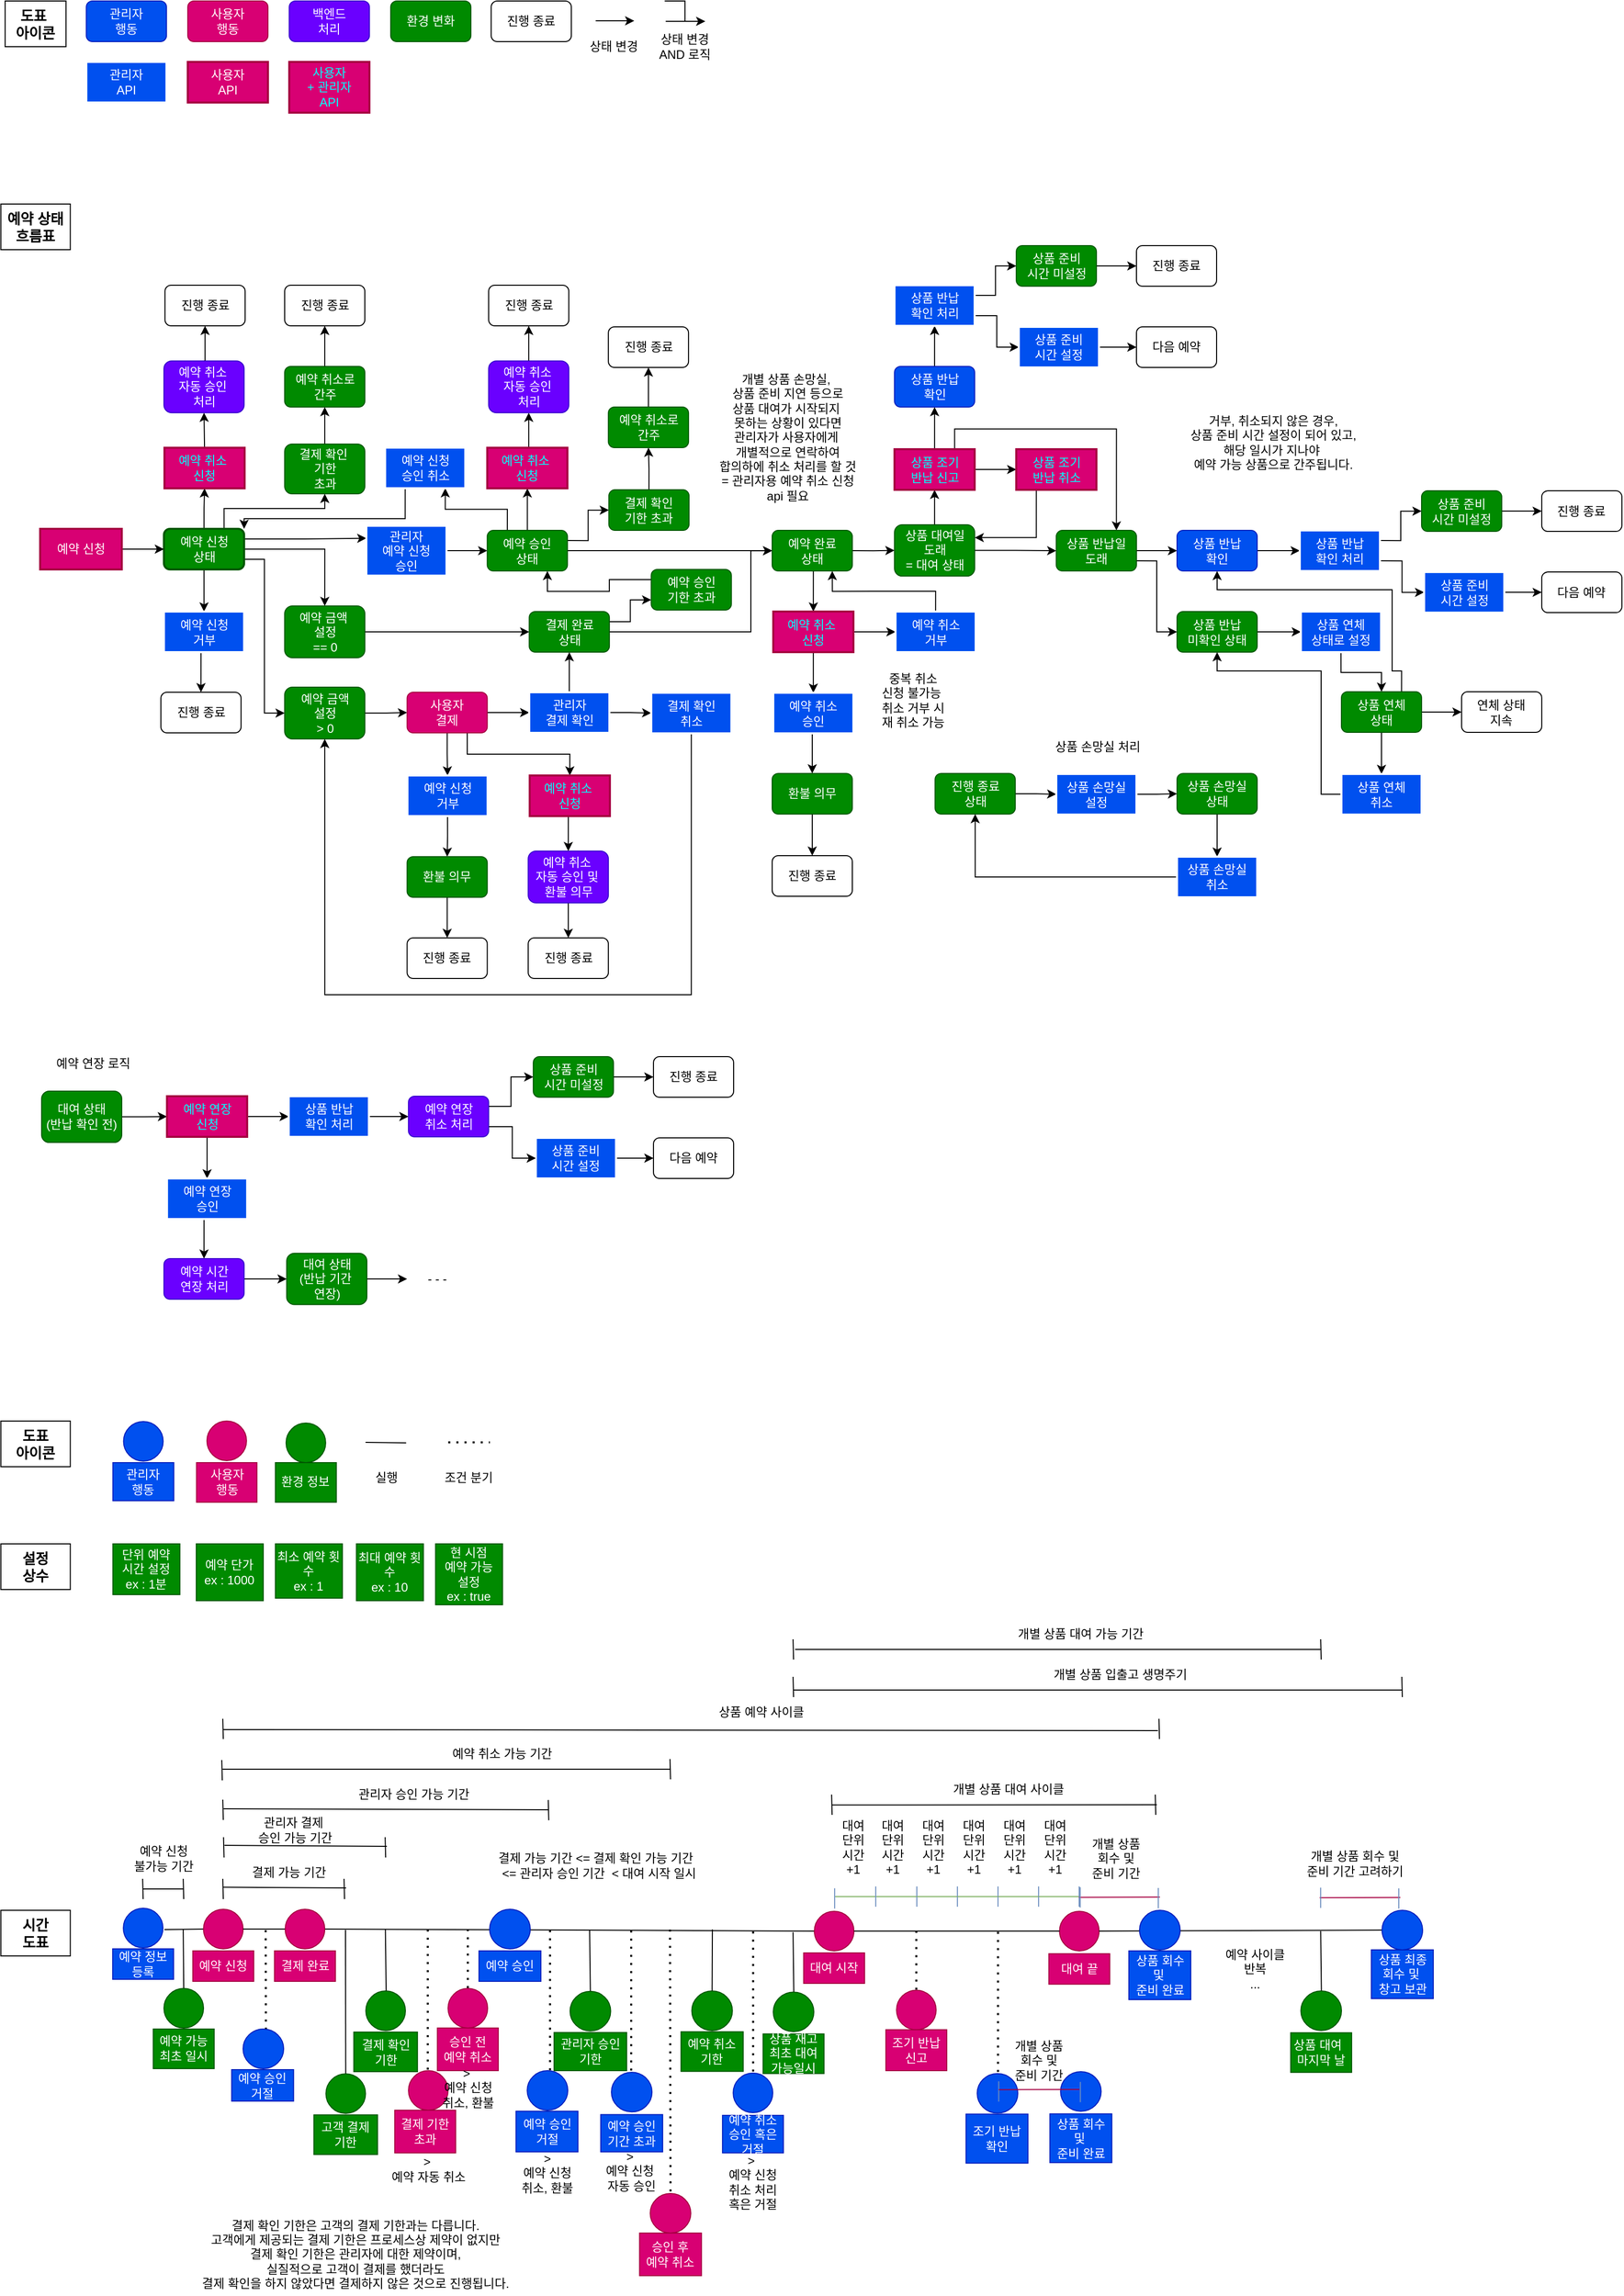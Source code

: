 <mxfile version="26.0.9">
  <diagram name="페이지-1" id="gPcE3TySeQDTiM629QRJ">
    <mxGraphModel dx="2261" dy="836" grid="1" gridSize="10" guides="1" tooltips="1" connect="1" arrows="1" fold="1" page="1" pageScale="1" pageWidth="827" pageHeight="1169" math="0" shadow="0">
      <root>
        <mxCell id="0" />
        <mxCell id="1" parent="0" />
        <mxCell id="xE-0E0xbso1i-USyUR9E-60" value="" style="endArrow=none;html=1;rounded=0;exitX=1;exitY=0.5;exitDx=0;exitDy=0;entryX=0;entryY=0.5;entryDx=0;entryDy=0;" parent="1" target="xE-0E0xbso1i-USyUR9E-59" edge="1">
          <mxGeometry width="50" height="50" relative="1" as="geometry">
            <mxPoint x="-639.93" y="1939.99" as="sourcePoint" />
            <mxPoint x="-240.93" y="1939.99" as="targetPoint" />
          </mxGeometry>
        </mxCell>
        <mxCell id="xE-0E0xbso1i-USyUR9E-59" value="" style="ellipse;whiteSpace=wrap;html=1;aspect=fixed;fillColor=#d80073;strokeColor=#A50040;fontColor=#ffffff;" parent="1" vertex="1">
          <mxGeometry x="-601.43" y="1919.99" width="38.99" height="38.99" as="geometry" />
        </mxCell>
        <mxCell id="xE-0E0xbso1i-USyUR9E-61" value="&lt;div&gt;예약 신청&lt;/div&gt;" style="text;html=1;align=center;verticalAlign=middle;whiteSpace=wrap;rounded=0;fillColor=#d80073;strokeColor=#A50040;fontColor=#ffffff;" parent="1" vertex="1">
          <mxGeometry x="-611.94" y="1960.98" width="60" height="30" as="geometry" />
        </mxCell>
        <mxCell id="xE-0E0xbso1i-USyUR9E-127" value="" style="endArrow=none;html=1;rounded=0;entryX=0;entryY=0.5;entryDx=0;entryDy=0;exitX=1;exitY=0.5;exitDx=0;exitDy=0;" parent="1" source="5PIh_hH5cSEIUdFjAiik-25" target="5PIh_hH5cSEIUdFjAiik-131" edge="1">
          <mxGeometry width="50" height="50" relative="1" as="geometry">
            <mxPoint x="-380.93" y="1937.99" as="sourcePoint" />
            <mxPoint x="119.07" y="1939.99" as="targetPoint" />
          </mxGeometry>
        </mxCell>
        <mxCell id="xE-0E0xbso1i-USyUR9E-169" value="" style="endArrow=none;html=1;rounded=0;entryX=0.5;entryY=0;entryDx=0;entryDy=0;" parent="1" edge="1">
          <mxGeometry width="50" height="50" relative="1" as="geometry">
            <mxPoint x="-422.18" y="1939.8" as="sourcePoint" />
            <mxPoint x="-421.435" y="2001.5" as="targetPoint" />
          </mxGeometry>
        </mxCell>
        <mxCell id="5PIh_hH5cSEIUdFjAiik-26" value="" style="endArrow=none;html=1;rounded=0;exitX=1;exitY=0.5;exitDx=0;exitDy=0;entryX=0;entryY=0.5;entryDx=0;entryDy=0;" parent="1" source="xE-0E0xbso1i-USyUR9E-59" target="5PIh_hH5cSEIUdFjAiik-25" edge="1">
          <mxGeometry width="50" height="50" relative="1" as="geometry">
            <mxPoint x="-442.44" y="1938.98" as="sourcePoint" />
            <mxPoint x="-129.44" y="1937.98" as="targetPoint" />
          </mxGeometry>
        </mxCell>
        <mxCell id="5PIh_hH5cSEIUdFjAiik-25" value="" style="ellipse;whiteSpace=wrap;html=1;aspect=fixed;fillColor=#d80073;strokeColor=#A50040;fontColor=#ffffff;" parent="1" vertex="1">
          <mxGeometry x="-520.93" y="1919.99" width="38.99" height="38.99" as="geometry" />
        </mxCell>
        <mxCell id="5PIh_hH5cSEIUdFjAiik-27" value="결제 완료" style="text;html=1;align=center;verticalAlign=middle;whiteSpace=wrap;rounded=0;fillColor=#d80073;strokeColor=#A50040;fontColor=#ffffff;" parent="1" vertex="1">
          <mxGeometry x="-531.44" y="1960.99" width="60" height="30" as="geometry" />
        </mxCell>
        <mxCell id="5PIh_hH5cSEIUdFjAiik-28" value="" style="endArrow=none;html=1;rounded=0;exitX=0.5;exitY=0;exitDx=0;exitDy=0;" parent="1" source="5PIh_hH5cSEIUdFjAiik-56" edge="1">
          <mxGeometry width="50" height="50" relative="1" as="geometry">
            <mxPoint x="-620.925" y="2000.01" as="sourcePoint" />
            <mxPoint x="-621.42" y="1940" as="targetPoint" />
          </mxGeometry>
        </mxCell>
        <mxCell id="5PIh_hH5cSEIUdFjAiik-31" value="" style="ellipse;whiteSpace=wrap;html=1;aspect=fixed;fillColor=#008a00;strokeColor=#005700;fontColor=#ffffff;" parent="1" vertex="1">
          <mxGeometry x="-441.44" y="2000.5" width="38.99" height="38.99" as="geometry" />
        </mxCell>
        <mxCell id="5PIh_hH5cSEIUdFjAiik-32" value="결제 확인&lt;div&gt;기한&lt;/div&gt;" style="text;html=1;align=center;verticalAlign=middle;whiteSpace=wrap;rounded=0;fillColor=#008a00;strokeColor=#005700;fontColor=#ffffff;" parent="1" vertex="1">
          <mxGeometry x="-453.29" y="2041" width="62.69" height="39" as="geometry" />
        </mxCell>
        <mxCell id="5PIh_hH5cSEIUdFjAiik-35" value="예약 정보&lt;div&gt;등록&lt;/div&gt;" style="text;html=1;align=center;verticalAlign=middle;whiteSpace=wrap;rounded=0;fillColor=#0050ef;strokeColor=#001DBC;fontColor=#ffffff;" parent="1" vertex="1">
          <mxGeometry x="-690.93" y="1958.98" width="60" height="30" as="geometry" />
        </mxCell>
        <mxCell id="5PIh_hH5cSEIUdFjAiik-36" value="" style="ellipse;whiteSpace=wrap;html=1;aspect=fixed;fillColor=#0050ef;strokeColor=#001DBC;fontColor=#ffffff;" parent="1" vertex="1">
          <mxGeometry x="-680.42" y="1918.99" width="38.99" height="38.99" as="geometry" />
        </mxCell>
        <mxCell id="5PIh_hH5cSEIUdFjAiik-45" value="" style="endArrow=none;html=1;rounded=0;" parent="1" edge="1">
          <mxGeometry width="50" height="50" relative="1" as="geometry">
            <mxPoint x="-660.93" y="1909.99" as="sourcePoint" />
            <mxPoint x="-661.43" y="1889.99" as="targetPoint" />
          </mxGeometry>
        </mxCell>
        <mxCell id="5PIh_hH5cSEIUdFjAiik-46" value="" style="endArrow=none;html=1;rounded=0;" parent="1" edge="1">
          <mxGeometry width="50" height="50" relative="1" as="geometry">
            <mxPoint x="-620.93" y="1909.99" as="sourcePoint" />
            <mxPoint x="-621.43" y="1889.99" as="targetPoint" />
          </mxGeometry>
        </mxCell>
        <mxCell id="5PIh_hH5cSEIUdFjAiik-47" value="" style="endArrow=none;html=1;rounded=0;" parent="1" edge="1">
          <mxGeometry width="50" height="50" relative="1" as="geometry">
            <mxPoint x="-660.93" y="1899.99" as="sourcePoint" />
            <mxPoint x="-620.93" y="1899.99" as="targetPoint" />
          </mxGeometry>
        </mxCell>
        <mxCell id="5PIh_hH5cSEIUdFjAiik-48" value="예약 신청&lt;div&gt;불가능 기간&lt;/div&gt;" style="text;html=1;align=center;verticalAlign=middle;whiteSpace=wrap;rounded=0;" parent="1" vertex="1">
          <mxGeometry x="-675.93" y="1854.68" width="70.5" height="30" as="geometry" />
        </mxCell>
        <mxCell id="5PIh_hH5cSEIUdFjAiik-56" value="" style="ellipse;whiteSpace=wrap;html=1;aspect=fixed;fillColor=#008a00;strokeColor=#005700;fontColor=#ffffff;" parent="1" vertex="1">
          <mxGeometry x="-640.42" y="1997.98" width="38.99" height="38.99" as="geometry" />
        </mxCell>
        <mxCell id="5PIh_hH5cSEIUdFjAiik-57" value="예약 가능&lt;div&gt;최초 일시&lt;/div&gt;" style="text;html=1;align=center;verticalAlign=middle;whiteSpace=wrap;rounded=0;fillColor=#008a00;strokeColor=#005700;fontColor=#ffffff;" parent="1" vertex="1">
          <mxGeometry x="-650.93" y="2037.98" width="60" height="39" as="geometry" />
        </mxCell>
        <mxCell id="5PIh_hH5cSEIUdFjAiik-58" value="" style="endArrow=none;html=1;rounded=0;" parent="1" edge="1">
          <mxGeometry width="50" height="50" relative="1" as="geometry">
            <mxPoint x="-581.94" y="1909.99" as="sourcePoint" />
            <mxPoint x="-582.44" y="1889.99" as="targetPoint" />
          </mxGeometry>
        </mxCell>
        <mxCell id="5PIh_hH5cSEIUdFjAiik-59" value="" style="endArrow=none;html=1;rounded=0;" parent="1" edge="1">
          <mxGeometry width="50" height="50" relative="1" as="geometry">
            <mxPoint x="-462.44" y="1909.99" as="sourcePoint" />
            <mxPoint x="-462.94" y="1889.99" as="targetPoint" />
          </mxGeometry>
        </mxCell>
        <mxCell id="5PIh_hH5cSEIUdFjAiik-60" value="" style="endArrow=none;html=1;rounded=0;" parent="1" edge="1">
          <mxGeometry width="50" height="50" relative="1" as="geometry">
            <mxPoint x="-582.44" y="1898.31" as="sourcePoint" />
            <mxPoint x="-460.93" y="1898.99" as="targetPoint" />
          </mxGeometry>
        </mxCell>
        <mxCell id="5PIh_hH5cSEIUdFjAiik-61" value="결제 가능 기간" style="text;html=1;align=center;verticalAlign=middle;whiteSpace=wrap;rounded=0;" parent="1" vertex="1">
          <mxGeometry x="-562.44" y="1868.68" width="90" height="30" as="geometry" />
        </mxCell>
        <mxCell id="5PIh_hH5cSEIUdFjAiik-62" value="" style="endArrow=none;dashed=1;html=1;dashPattern=1 3;strokeWidth=2;rounded=0;" parent="1" edge="1">
          <mxGeometry width="50" height="50" relative="1" as="geometry">
            <mxPoint x="-380.42" y="1940" as="sourcePoint" />
            <mxPoint x="-380.42" y="2080" as="targetPoint" />
          </mxGeometry>
        </mxCell>
        <mxCell id="5PIh_hH5cSEIUdFjAiik-63" value="" style="ellipse;whiteSpace=wrap;html=1;aspect=fixed;fillColor=#d80073;strokeColor=#A50040;fontColor=#ffffff;" parent="1" vertex="1">
          <mxGeometry x="-399.42" y="2079.01" width="38.99" height="38.99" as="geometry" />
        </mxCell>
        <mxCell id="5PIh_hH5cSEIUdFjAiik-64" value="결제 기한&lt;div&gt;초과&lt;/div&gt;" style="text;html=1;align=center;verticalAlign=middle;whiteSpace=wrap;rounded=0;fillColor=#d80073;strokeColor=#A50040;fontColor=#ffffff;" parent="1" vertex="1">
          <mxGeometry x="-412.93" y="2118" width="60" height="42" as="geometry" />
        </mxCell>
        <mxCell id="5PIh_hH5cSEIUdFjAiik-65" value="&amp;gt;&amp;nbsp;&lt;div&gt;예약 자동 취소&lt;/div&gt;" style="text;html=1;align=center;verticalAlign=middle;whiteSpace=wrap;rounded=0;" parent="1" vertex="1">
          <mxGeometry x="-420.43" y="2161.59" width="81" height="28.48" as="geometry" />
        </mxCell>
        <mxCell id="5PIh_hH5cSEIUdFjAiik-74" value="" style="endArrow=none;html=1;rounded=0;entryX=0.5;entryY=0;entryDx=0;entryDy=0;" parent="1" edge="1">
          <mxGeometry width="50" height="50" relative="1" as="geometry">
            <mxPoint x="-220.91" y="1940.22" as="sourcePoint" />
            <mxPoint x="-220.165" y="2001.92" as="targetPoint" />
          </mxGeometry>
        </mxCell>
        <mxCell id="5PIh_hH5cSEIUdFjAiik-75" value="" style="ellipse;whiteSpace=wrap;html=1;aspect=fixed;fillColor=#008a00;strokeColor=#005700;fontColor=#ffffff;" parent="1" vertex="1">
          <mxGeometry x="-240.17" y="2000.92" width="39.99" height="38.99" as="geometry" />
        </mxCell>
        <mxCell id="5PIh_hH5cSEIUdFjAiik-76" value="관리자 승인&lt;div&gt;기한&lt;/div&gt;" style="text;html=1;align=center;verticalAlign=middle;whiteSpace=wrap;rounded=0;fillColor=#008a00;strokeColor=#005700;fontColor=#ffffff;" parent="1" vertex="1">
          <mxGeometry x="-255.93" y="2041.42" width="71.51" height="37.57" as="geometry" />
        </mxCell>
        <mxCell id="5PIh_hH5cSEIUdFjAiik-78" value="예약 승인" style="text;html=1;align=center;verticalAlign=middle;whiteSpace=wrap;rounded=0;fillColor=#0050ef;strokeColor=#001DBC;fontColor=#ffffff;" parent="1" vertex="1">
          <mxGeometry x="-329.93" y="1960.98" width="61" height="30" as="geometry" />
        </mxCell>
        <mxCell id="5PIh_hH5cSEIUdFjAiik-79" value="" style="ellipse;whiteSpace=wrap;html=1;aspect=fixed;fillColor=#0050ef;strokeColor=#001DBC;fontColor=#ffffff;" parent="1" vertex="1">
          <mxGeometry x="-319.43" y="1919.99" width="39.99" height="38.99" as="geometry" />
        </mxCell>
        <mxCell id="5PIh_hH5cSEIUdFjAiik-80" value="" style="endArrow=none;html=1;rounded=0;" parent="1" edge="1">
          <mxGeometry width="50" height="50" relative="1" as="geometry">
            <mxPoint x="-581.68" y="1820.99" as="sourcePoint" />
            <mxPoint x="-260.93" y="1821.99" as="targetPoint" />
          </mxGeometry>
        </mxCell>
        <mxCell id="5PIh_hH5cSEIUdFjAiik-81" value="" style="endArrow=none;html=1;rounded=0;" parent="1" edge="1">
          <mxGeometry width="50" height="50" relative="1" as="geometry">
            <mxPoint x="-581.94" y="1831.99" as="sourcePoint" />
            <mxPoint x="-582.44" y="1811.99" as="targetPoint" />
          </mxGeometry>
        </mxCell>
        <mxCell id="5PIh_hH5cSEIUdFjAiik-82" value="" style="endArrow=none;html=1;rounded=0;" parent="1" edge="1">
          <mxGeometry width="50" height="50" relative="1" as="geometry">
            <mxPoint x="-261.17" y="1832.31" as="sourcePoint" />
            <mxPoint x="-261.67" y="1812.31" as="targetPoint" />
          </mxGeometry>
        </mxCell>
        <mxCell id="5PIh_hH5cSEIUdFjAiik-83" value="관리자 승인 가능 기간" style="text;html=1;align=center;verticalAlign=middle;whiteSpace=wrap;rounded=0;" parent="1" vertex="1">
          <mxGeometry x="-453.93" y="1791.99" width="119.51" height="30" as="geometry" />
        </mxCell>
        <mxCell id="5PIh_hH5cSEIUdFjAiik-84" value="" style="endArrow=none;dashed=1;html=1;dashPattern=1 3;strokeWidth=2;rounded=0;" parent="1" edge="1">
          <mxGeometry width="50" height="50" relative="1" as="geometry">
            <mxPoint x="-179.93" y="1940.87" as="sourcePoint" />
            <mxPoint x="-179.93" y="2080.87" as="targetPoint" />
          </mxGeometry>
        </mxCell>
        <mxCell id="5PIh_hH5cSEIUdFjAiik-85" value="예약 승인&lt;div&gt;기간 초과&lt;/div&gt;" style="text;html=1;align=center;verticalAlign=middle;whiteSpace=wrap;rounded=0;fillColor=#0050ef;strokeColor=#001DBC;fontColor=#ffffff;" parent="1" vertex="1">
          <mxGeometry x="-209.93" y="2122.28" width="61" height="36.71" as="geometry" />
        </mxCell>
        <mxCell id="5PIh_hH5cSEIUdFjAiik-86" value="" style="ellipse;whiteSpace=wrap;html=1;aspect=fixed;fillColor=#0050ef;strokeColor=#001DBC;fontColor=#ffffff;" parent="1" vertex="1">
          <mxGeometry x="-199.42" y="2080.59" width="39.99" height="38.99" as="geometry" />
        </mxCell>
        <mxCell id="5PIh_hH5cSEIUdFjAiik-87" value="&amp;gt;&amp;nbsp;&lt;div&gt;예약 신청&amp;nbsp;&lt;/div&gt;&lt;div&gt;자동&amp;nbsp;&lt;span style=&quot;background-color: initial;&quot;&gt;승인&lt;/span&gt;&lt;/div&gt;" style="text;html=1;align=center;verticalAlign=middle;whiteSpace=wrap;rounded=0;" parent="1" vertex="1">
          <mxGeometry x="-223.93" y="2158.99" width="89" height="39" as="geometry" />
        </mxCell>
        <mxCell id="5PIh_hH5cSEIUdFjAiik-88" value="" style="endArrow=none;dashed=1;html=1;dashPattern=1 3;strokeWidth=2;rounded=0;" parent="1" edge="1">
          <mxGeometry width="50" height="50" relative="1" as="geometry">
            <mxPoint x="-259.93" y="1940.68" as="sourcePoint" />
            <mxPoint x="-259.93" y="2080.68" as="targetPoint" />
          </mxGeometry>
        </mxCell>
        <mxCell id="5PIh_hH5cSEIUdFjAiik-89" value="" style="ellipse;whiteSpace=wrap;html=1;aspect=fixed;fillColor=#0050ef;strokeColor=#001DBC;fontColor=#ffffff;" parent="1" vertex="1">
          <mxGeometry x="-282.41" y="2078.99" width="39.99" height="38.99" as="geometry" />
        </mxCell>
        <mxCell id="5PIh_hH5cSEIUdFjAiik-90" value="예약 승인&lt;div&gt;거절&lt;/div&gt;" style="text;html=1;align=center;verticalAlign=middle;whiteSpace=wrap;rounded=0;fillColor=#0050ef;strokeColor=#001DBC;fontColor=#ffffff;" parent="1" vertex="1">
          <mxGeometry x="-293.42" y="2118.97" width="61" height="40.02" as="geometry" />
        </mxCell>
        <mxCell id="5PIh_hH5cSEIUdFjAiik-91" value="&amp;gt;&lt;div&gt;예약 신청&lt;/div&gt;&lt;div&gt;취소,&amp;nbsp;&lt;span style=&quot;background-color: initial;&quot;&gt;환불&lt;/span&gt;&lt;/div&gt;" style="text;html=1;align=center;verticalAlign=middle;whiteSpace=wrap;rounded=0;" parent="1" vertex="1">
          <mxGeometry x="-292.92" y="2160" width="61" height="39" as="geometry" />
        </mxCell>
        <mxCell id="5PIh_hH5cSEIUdFjAiik-95" value="" style="endArrow=none;html=1;rounded=0;entryX=0.5;entryY=0;entryDx=0;entryDy=0;" parent="1" target="5PIh_hH5cSEIUdFjAiik-96" edge="1">
          <mxGeometry width="50" height="50" relative="1" as="geometry">
            <mxPoint x="-99.93" y="1939.93" as="sourcePoint" />
            <mxPoint x="-99.185" y="2001.63" as="targetPoint" />
          </mxGeometry>
        </mxCell>
        <mxCell id="5PIh_hH5cSEIUdFjAiik-96" value="" style="ellipse;whiteSpace=wrap;html=1;aspect=fixed;fillColor=#008a00;strokeColor=#005700;fontColor=#ffffff;" parent="1" vertex="1">
          <mxGeometry x="-120.19" y="2000.5" width="39.99" height="38.99" as="geometry" />
        </mxCell>
        <mxCell id="5PIh_hH5cSEIUdFjAiik-97" value="예약&amp;nbsp;&lt;span style=&quot;background-color: initial;&quot;&gt;취소&lt;/span&gt;&lt;div&gt;기한&lt;/div&gt;" style="text;html=1;align=center;verticalAlign=middle;whiteSpace=wrap;rounded=0;fillColor=#008a00;strokeColor=#005700;fontColor=#ffffff;" parent="1" vertex="1">
          <mxGeometry x="-130.83" y="2040.7" width="61.26" height="39" as="geometry" />
        </mxCell>
        <mxCell id="5PIh_hH5cSEIUdFjAiik-98" value="" style="endArrow=none;dashed=1;html=1;dashPattern=1 3;strokeWidth=2;rounded=0;entryX=0.5;entryY=0;entryDx=0;entryDy=0;" parent="1" target="5PIh_hH5cSEIUdFjAiik-99" edge="1">
          <mxGeometry width="50" height="50" relative="1" as="geometry">
            <mxPoint x="-141.69" y="1939.99" as="sourcePoint" />
            <mxPoint x="-141.69" y="1978.99" as="targetPoint" />
          </mxGeometry>
        </mxCell>
        <mxCell id="5PIh_hH5cSEIUdFjAiik-99" value="" style="ellipse;whiteSpace=wrap;html=1;aspect=fixed;fillColor=#d80073;strokeColor=#A50040;fontColor=#ffffff;" parent="1" vertex="1">
          <mxGeometry x="-161.18" y="2200" width="39.99" height="38.99" as="geometry" />
        </mxCell>
        <mxCell id="5PIh_hH5cSEIUdFjAiik-100" value="&lt;div&gt;승인 후&lt;/div&gt;예약 취소" style="text;html=1;align=center;verticalAlign=middle;whiteSpace=wrap;rounded=0;fillColor=#d80073;strokeColor=#A50040;fontColor=#ffffff;" parent="1" vertex="1">
          <mxGeometry x="-171.69" y="2238.99" width="61" height="42" as="geometry" />
        </mxCell>
        <mxCell id="5PIh_hH5cSEIUdFjAiik-101" value="" style="endArrow=none;dashed=1;html=1;dashPattern=1 3;strokeWidth=2;rounded=0;" parent="1" edge="1">
          <mxGeometry width="50" height="50" relative="1" as="geometry">
            <mxPoint x="-340.93" y="1939.59" as="sourcePoint" />
            <mxPoint x="-340.93" y="1999.99" as="targetPoint" />
          </mxGeometry>
        </mxCell>
        <mxCell id="5PIh_hH5cSEIUdFjAiik-102" value="" style="ellipse;whiteSpace=wrap;html=1;aspect=fixed;fillColor=#d80073;strokeColor=#A50040;fontColor=#ffffff;" parent="1" vertex="1">
          <mxGeometry x="-360.42" y="1997.98" width="38.99" height="38.99" as="geometry" />
        </mxCell>
        <mxCell id="5PIh_hH5cSEIUdFjAiik-103" value="승인 전&lt;div&gt;예약 취소&lt;/div&gt;" style="text;html=1;align=center;verticalAlign=middle;whiteSpace=wrap;rounded=0;fillColor=#d80073;strokeColor=#A50040;fontColor=#ffffff;" parent="1" vertex="1">
          <mxGeometry x="-370.93" y="2036.97" width="60" height="42" as="geometry" />
        </mxCell>
        <mxCell id="5PIh_hH5cSEIUdFjAiik-104" value="&amp;gt;&amp;nbsp;&lt;div&gt;예약 신청&lt;/div&gt;&lt;div&gt;취소,&amp;nbsp;&lt;span style=&quot;background-color: initial;&quot;&gt;환불&lt;/span&gt;&lt;/div&gt;" style="text;html=1;align=center;verticalAlign=middle;whiteSpace=wrap;rounded=0;" parent="1" vertex="1">
          <mxGeometry x="-381.43" y="2076.98" width="81" height="39" as="geometry" />
        </mxCell>
        <mxCell id="5PIh_hH5cSEIUdFjAiik-111" value="" style="endArrow=none;dashed=1;html=1;dashPattern=1 3;strokeWidth=2;rounded=0;" parent="1" edge="1">
          <mxGeometry width="50" height="50" relative="1" as="geometry">
            <mxPoint x="-59.78" y="1941.82" as="sourcePoint" />
            <mxPoint x="-59.78" y="2081.82" as="targetPoint" />
          </mxGeometry>
        </mxCell>
        <mxCell id="5PIh_hH5cSEIUdFjAiik-112" value="예약 취소 승인 혹은 거절" style="text;html=1;align=center;verticalAlign=middle;whiteSpace=wrap;rounded=0;fillColor=#0050ef;strokeColor=#001DBC;fontColor=#ffffff;" parent="1" vertex="1">
          <mxGeometry x="-89.93" y="2123.05" width="60" height="36.94" as="geometry" />
        </mxCell>
        <mxCell id="5PIh_hH5cSEIUdFjAiik-113" value="" style="ellipse;whiteSpace=wrap;html=1;aspect=fixed;fillColor=#0050ef;strokeColor=#001DBC;fontColor=#ffffff;" parent="1" vertex="1">
          <mxGeometry x="-79.42" y="2081.36" width="38.99" height="38.99" as="geometry" />
        </mxCell>
        <mxCell id="5PIh_hH5cSEIUdFjAiik-114" value="&amp;gt;&amp;nbsp;&lt;div&gt;예약 신청&lt;/div&gt;&lt;div&gt;취소 처리 혹은 거절&lt;/div&gt;" style="text;html=1;align=center;verticalAlign=middle;whiteSpace=wrap;rounded=0;" parent="1" vertex="1">
          <mxGeometry x="-89.93" y="2169.5" width="60" height="39" as="geometry" />
        </mxCell>
        <mxCell id="5PIh_hH5cSEIUdFjAiik-119" value="" style="endArrow=none;html=1;rounded=0;" parent="1" edge="1">
          <mxGeometry width="50" height="50" relative="1" as="geometry">
            <mxPoint x="-582.68" y="1781.99" as="sourcePoint" />
            <mxPoint x="-140.93" y="1781.99" as="targetPoint" />
          </mxGeometry>
        </mxCell>
        <mxCell id="5PIh_hH5cSEIUdFjAiik-120" value="" style="endArrow=none;html=1;rounded=0;" parent="1" edge="1">
          <mxGeometry width="50" height="50" relative="1" as="geometry">
            <mxPoint x="-582.94" y="1792.99" as="sourcePoint" />
            <mxPoint x="-583.44" y="1772.99" as="targetPoint" />
          </mxGeometry>
        </mxCell>
        <mxCell id="5PIh_hH5cSEIUdFjAiik-121" value="" style="endArrow=none;html=1;rounded=0;" parent="1" edge="1">
          <mxGeometry width="50" height="50" relative="1" as="geometry">
            <mxPoint x="-141.2" y="1791.99" as="sourcePoint" />
            <mxPoint x="-141.7" y="1771.99" as="targetPoint" />
          </mxGeometry>
        </mxCell>
        <mxCell id="5PIh_hH5cSEIUdFjAiik-122" value="예약 취소 가능 기간" style="text;html=1;align=center;verticalAlign=middle;whiteSpace=wrap;rounded=0;" parent="1" vertex="1">
          <mxGeometry x="-362.43" y="1752.31" width="110.02" height="30" as="geometry" />
        </mxCell>
        <mxCell id="5PIh_hH5cSEIUdFjAiik-128" value="" style="endArrow=none;html=1;rounded=0;entryX=0.5;entryY=0;entryDx=0;entryDy=0;" parent="1" edge="1">
          <mxGeometry width="50" height="50" relative="1" as="geometry">
            <mxPoint x="-20.41" y="1942.64" as="sourcePoint" />
            <mxPoint x="-19.665" y="2004.34" as="targetPoint" />
          </mxGeometry>
        </mxCell>
        <mxCell id="5PIh_hH5cSEIUdFjAiik-129" value="" style="ellipse;whiteSpace=wrap;html=1;aspect=fixed;fillColor=#008a00;strokeColor=#005700;fontColor=#ffffff;" parent="1" vertex="1">
          <mxGeometry x="-39.91" y="2001.63" width="39.99" height="38.99" as="geometry" />
        </mxCell>
        <mxCell id="5PIh_hH5cSEIUdFjAiik-130" value="상품 재고 최초 대여 가능일시" style="text;html=1;align=center;verticalAlign=middle;whiteSpace=wrap;rounded=0;fillColor=#008a00;strokeColor=#005700;fontColor=#ffffff;" parent="1" vertex="1">
          <mxGeometry x="-49.93" y="2042.82" width="60.02" height="39" as="geometry" />
        </mxCell>
        <mxCell id="5PIh_hH5cSEIUdFjAiik-131" value="" style="ellipse;whiteSpace=wrap;html=1;aspect=fixed;fillColor=#d80073;strokeColor=#A50040;fontColor=#ffffff;" parent="1" vertex="1">
          <mxGeometry x="0.58" y="1921.99" width="38.99" height="38.99" as="geometry" />
        </mxCell>
        <mxCell id="5PIh_hH5cSEIUdFjAiik-132" value="대여 시작" style="text;html=1;align=center;verticalAlign=middle;whiteSpace=wrap;rounded=0;fillColor=#d80073;strokeColor=#A50040;fontColor=#ffffff;" parent="1" vertex="1">
          <mxGeometry x="-9.93" y="1962.99" width="60" height="30" as="geometry" />
        </mxCell>
        <mxCell id="5PIh_hH5cSEIUdFjAiik-133" value="" style="endArrow=none;html=1;rounded=0;fillColor=#d5e8d4;strokeColor=#82b366;" parent="1" edge="1">
          <mxGeometry width="50" height="50" relative="1" as="geometry">
            <mxPoint x="21.07" y="1907.49" as="sourcePoint" />
            <mxPoint x="61.07" y="1907.49" as="targetPoint" />
          </mxGeometry>
        </mxCell>
        <mxCell id="5PIh_hH5cSEIUdFjAiik-134" value="" style="endArrow=none;html=1;rounded=0;fillColor=#dae8fc;strokeColor=#6c8ebf;" parent="1" edge="1">
          <mxGeometry width="50" height="50" relative="1" as="geometry">
            <mxPoint x="61.07" y="1917.49" as="sourcePoint" />
            <mxPoint x="61.07" y="1897.49" as="targetPoint" />
          </mxGeometry>
        </mxCell>
        <mxCell id="5PIh_hH5cSEIUdFjAiik-136" value="" style="endArrow=none;html=1;rounded=0;fillColor=#d5e8d4;strokeColor=#82b366;" parent="1" edge="1">
          <mxGeometry width="50" height="50" relative="1" as="geometry">
            <mxPoint x="61.57" y="1907.49" as="sourcePoint" />
            <mxPoint x="101.57" y="1907.49" as="targetPoint" />
          </mxGeometry>
        </mxCell>
        <mxCell id="5PIh_hH5cSEIUdFjAiik-137" value="" style="endArrow=none;html=1;rounded=0;fillColor=#dae8fc;strokeColor=#6c8ebf;" parent="1" edge="1">
          <mxGeometry width="50" height="50" relative="1" as="geometry">
            <mxPoint x="101.57" y="1917.49" as="sourcePoint" />
            <mxPoint x="101.57" y="1897.49" as="targetPoint" />
          </mxGeometry>
        </mxCell>
        <mxCell id="5PIh_hH5cSEIUdFjAiik-139" value="" style="endArrow=none;html=1;rounded=0;fillColor=#dae8fc;strokeColor=#6c8ebf;" parent="1" edge="1">
          <mxGeometry width="50" height="50" relative="1" as="geometry">
            <mxPoint x="20.58" y="1919.3" as="sourcePoint" />
            <mxPoint x="20.58" y="1899.3" as="targetPoint" />
          </mxGeometry>
        </mxCell>
        <mxCell id="5PIh_hH5cSEIUdFjAiik-140" value="&lt;div&gt;대여&lt;/div&gt;단위&lt;div&gt;시간&lt;/div&gt;&lt;div&gt;+1&lt;/div&gt;" style="text;html=1;align=center;verticalAlign=middle;whiteSpace=wrap;rounded=0;" parent="1" vertex="1">
          <mxGeometry x="8.55" y="1830.0" width="60" height="57.99" as="geometry" />
        </mxCell>
        <mxCell id="5PIh_hH5cSEIUdFjAiik-142" value="" style="endArrow=none;html=1;rounded=0;fillColor=#d5e8d4;strokeColor=#82b366;" parent="1" edge="1">
          <mxGeometry width="50" height="50" relative="1" as="geometry">
            <mxPoint x="101.57" y="1907.49" as="sourcePoint" />
            <mxPoint x="141.57" y="1907.49" as="targetPoint" />
          </mxGeometry>
        </mxCell>
        <mxCell id="5PIh_hH5cSEIUdFjAiik-143" value="" style="endArrow=none;html=1;rounded=0;fillColor=#dae8fc;strokeColor=#6c8ebf;" parent="1" edge="1">
          <mxGeometry width="50" height="50" relative="1" as="geometry">
            <mxPoint x="141.57" y="1917.49" as="sourcePoint" />
            <mxPoint x="141.57" y="1897.49" as="targetPoint" />
          </mxGeometry>
        </mxCell>
        <mxCell id="5PIh_hH5cSEIUdFjAiik-145" value="&lt;div&gt;대여&lt;/div&gt;단위&lt;div&gt;시간&lt;/div&gt;&lt;div&gt;+1&lt;/div&gt;" style="text;html=1;align=center;verticalAlign=middle;whiteSpace=wrap;rounded=0;" parent="1" vertex="1">
          <mxGeometry x="48.07" y="1830.0" width="60" height="57.99" as="geometry" />
        </mxCell>
        <mxCell id="5PIh_hH5cSEIUdFjAiik-146" value="&lt;div&gt;대여&lt;/div&gt;단위&lt;div&gt;시간&lt;/div&gt;&lt;div&gt;+1&lt;/div&gt;" style="text;html=1;align=center;verticalAlign=middle;whiteSpace=wrap;rounded=0;" parent="1" vertex="1">
          <mxGeometry x="88.07" y="1830.0" width="60" height="57.99" as="geometry" />
        </mxCell>
        <mxCell id="5PIh_hH5cSEIUdFjAiik-147" value="" style="endArrow=none;html=1;rounded=0;fillColor=#d5e8d4;strokeColor=#82b366;" parent="1" edge="1">
          <mxGeometry width="50" height="50" relative="1" as="geometry">
            <mxPoint x="141.57" y="1907.49" as="sourcePoint" />
            <mxPoint x="181.57" y="1907.49" as="targetPoint" />
          </mxGeometry>
        </mxCell>
        <mxCell id="5PIh_hH5cSEIUdFjAiik-148" value="" style="endArrow=none;html=1;rounded=0;fillColor=#dae8fc;strokeColor=#6c8ebf;" parent="1" edge="1">
          <mxGeometry width="50" height="50" relative="1" as="geometry">
            <mxPoint x="181.57" y="1917.49" as="sourcePoint" />
            <mxPoint x="181.57" y="1897.49" as="targetPoint" />
          </mxGeometry>
        </mxCell>
        <mxCell id="5PIh_hH5cSEIUdFjAiik-149" value="&lt;div&gt;대여&lt;/div&gt;단위&lt;div&gt;시간&lt;/div&gt;&lt;div&gt;+1&lt;/div&gt;" style="text;html=1;align=center;verticalAlign=middle;whiteSpace=wrap;rounded=0;" parent="1" vertex="1">
          <mxGeometry x="128.07" y="1830.0" width="60" height="57.99" as="geometry" />
        </mxCell>
        <mxCell id="5PIh_hH5cSEIUdFjAiik-150" value="" style="endArrow=none;html=1;rounded=0;fillColor=#d5e8d4;strokeColor=#82b366;" parent="1" edge="1">
          <mxGeometry width="50" height="50" relative="1" as="geometry">
            <mxPoint x="181.57" y="1907.49" as="sourcePoint" />
            <mxPoint x="221.57" y="1907.49" as="targetPoint" />
          </mxGeometry>
        </mxCell>
        <mxCell id="5PIh_hH5cSEIUdFjAiik-151" value="" style="endArrow=none;html=1;rounded=0;fillColor=#dae8fc;strokeColor=#6c8ebf;" parent="1" edge="1">
          <mxGeometry width="50" height="50" relative="1" as="geometry">
            <mxPoint x="221.57" y="1917.49" as="sourcePoint" />
            <mxPoint x="221.57" y="1897.49" as="targetPoint" />
          </mxGeometry>
        </mxCell>
        <mxCell id="5PIh_hH5cSEIUdFjAiik-152" value="&lt;div&gt;대여&lt;/div&gt;단위&lt;div&gt;시간&lt;/div&gt;&lt;div&gt;+1&lt;/div&gt;" style="text;html=1;align=center;verticalAlign=middle;whiteSpace=wrap;rounded=0;" parent="1" vertex="1">
          <mxGeometry x="168.07" y="1830.0" width="60" height="57.99" as="geometry" />
        </mxCell>
        <mxCell id="5PIh_hH5cSEIUdFjAiik-154" value="" style="ellipse;whiteSpace=wrap;html=1;aspect=fixed;fillColor=#d80073;strokeColor=#A50040;fontColor=#ffffff;" parent="1" vertex="1">
          <mxGeometry x="242.21" y="1921.99" width="38.99" height="38.99" as="geometry" />
        </mxCell>
        <mxCell id="5PIh_hH5cSEIUdFjAiik-155" value="대여 끝" style="text;html=1;align=center;verticalAlign=middle;whiteSpace=wrap;rounded=0;fillColor=#d80073;strokeColor=#A50040;fontColor=#ffffff;" parent="1" vertex="1">
          <mxGeometry x="231.7" y="1963.81" width="60" height="30" as="geometry" />
        </mxCell>
        <mxCell id="5PIh_hH5cSEIUdFjAiik-158" value="" style="endArrow=none;html=1;rounded=0;fillColor=#d5e8d4;strokeColor=#82b366;" parent="1" edge="1">
          <mxGeometry width="50" height="50" relative="1" as="geometry">
            <mxPoint x="221.57" y="1907.49" as="sourcePoint" />
            <mxPoint x="261.57" y="1907.49" as="targetPoint" />
          </mxGeometry>
        </mxCell>
        <mxCell id="5PIh_hH5cSEIUdFjAiik-159" value="" style="endArrow=none;html=1;rounded=0;fillColor=#dae8fc;strokeColor=#6c8ebf;" parent="1" edge="1">
          <mxGeometry width="50" height="50" relative="1" as="geometry">
            <mxPoint x="261.57" y="1917.49" as="sourcePoint" />
            <mxPoint x="261.57" y="1897.49" as="targetPoint" />
          </mxGeometry>
        </mxCell>
        <mxCell id="5PIh_hH5cSEIUdFjAiik-160" value="&lt;div&gt;대여&lt;/div&gt;단위&lt;div&gt;시간&lt;/div&gt;&lt;div&gt;+1&lt;/div&gt;" style="text;html=1;align=center;verticalAlign=middle;whiteSpace=wrap;rounded=0;" parent="1" vertex="1">
          <mxGeometry x="208.07" y="1830.0" width="60" height="57.99" as="geometry" />
        </mxCell>
        <mxCell id="5PIh_hH5cSEIUdFjAiik-162" value="" style="endArrow=none;html=1;rounded=0;exitX=1;exitY=0.5;exitDx=0;exitDy=0;entryX=0;entryY=0.5;entryDx=0;entryDy=0;" parent="1" source="5PIh_hH5cSEIUdFjAiik-131" target="5PIh_hH5cSEIUdFjAiik-154" edge="1">
          <mxGeometry width="50" height="50" relative="1" as="geometry">
            <mxPoint x="241.07" y="1928.99" as="sourcePoint" />
            <mxPoint x="291.07" y="1878.99" as="targetPoint" />
          </mxGeometry>
        </mxCell>
        <mxCell id="5PIh_hH5cSEIUdFjAiik-167" value="" style="endArrow=none;html=1;rounded=0;entryX=1;entryY=0.5;entryDx=0;entryDy=0;exitX=0;exitY=0.5;exitDx=0;exitDy=0;" parent="1" source="5PIh_hH5cSEIUdFjAiik-182" target="5PIh_hH5cSEIUdFjAiik-154" edge="1">
          <mxGeometry width="50" height="50" relative="1" as="geometry">
            <mxPoint x="761.07" y="1940.99" as="sourcePoint" />
            <mxPoint x="271.07" y="1998.99" as="targetPoint" />
          </mxGeometry>
        </mxCell>
        <mxCell id="5PIh_hH5cSEIUdFjAiik-168" value="상품 회수 및&amp;nbsp;&lt;div&gt;준비 완료&lt;/div&gt;" style="text;html=1;align=center;verticalAlign=middle;whiteSpace=wrap;rounded=0;fillColor=#0050ef;strokeColor=#001DBC;fontColor=#ffffff;" parent="1" vertex="1">
          <mxGeometry x="310.55" y="1960.99" width="61" height="48" as="geometry" />
        </mxCell>
        <mxCell id="5PIh_hH5cSEIUdFjAiik-169" value="" style="ellipse;whiteSpace=wrap;html=1;aspect=fixed;fillColor=#0050ef;strokeColor=#001DBC;fontColor=#ffffff;" parent="1" vertex="1">
          <mxGeometry x="321.06" y="1921" width="39.99" height="38.99" as="geometry" />
        </mxCell>
        <mxCell id="5PIh_hH5cSEIUdFjAiik-170" value="" style="endArrow=none;html=1;rounded=0;fillColor=#d80073;strokeColor=#A50040;" parent="1" edge="1">
          <mxGeometry width="50" height="50" relative="1" as="geometry">
            <mxPoint x="261.55" y="1908.31" as="sourcePoint" />
            <mxPoint x="341.07" y="1907.99" as="targetPoint" />
          </mxGeometry>
        </mxCell>
        <mxCell id="5PIh_hH5cSEIUdFjAiik-171" value="" style="endArrow=none;html=1;rounded=0;fillColor=#dae8fc;strokeColor=#6c8ebf;" parent="1" edge="1">
          <mxGeometry width="50" height="50" relative="1" as="geometry">
            <mxPoint x="339.55" y="1918.99" as="sourcePoint" />
            <mxPoint x="339.55" y="1898.99" as="targetPoint" />
          </mxGeometry>
        </mxCell>
        <mxCell id="5PIh_hH5cSEIUdFjAiik-172" value="" style="endArrow=none;html=1;rounded=0;fillColor=#dae8fc;strokeColor=#6c8ebf;" parent="1" edge="1">
          <mxGeometry width="50" height="50" relative="1" as="geometry">
            <mxPoint x="262.55" y="1918.31" as="sourcePoint" />
            <mxPoint x="262.55" y="1898.31" as="targetPoint" />
          </mxGeometry>
        </mxCell>
        <mxCell id="5PIh_hH5cSEIUdFjAiik-173" value="&lt;div&gt;개별&amp;nbsp;&lt;span style=&quot;background-color: initial;&quot;&gt;상품&lt;/span&gt;&lt;/div&gt;&lt;div&gt;회수&amp;nbsp;&lt;span style=&quot;background-color: initial;&quot;&gt;및&lt;/span&gt;&lt;/div&gt;&lt;div&gt;준비&amp;nbsp;&lt;span style=&quot;background-color: initial;&quot;&gt;기간&lt;/span&gt;&lt;/div&gt;" style="text;html=1;align=center;verticalAlign=middle;whiteSpace=wrap;rounded=0;" parent="1" vertex="1">
          <mxGeometry x="267.55" y="1840.69" width="60" height="57.99" as="geometry" />
        </mxCell>
        <mxCell id="5PIh_hH5cSEIUdFjAiik-175" value="" style="endArrow=none;html=1;rounded=0;fillColor=#d80073;strokeColor=#A50040;" parent="1" edge="1">
          <mxGeometry width="50" height="50" relative="1" as="geometry">
            <mxPoint x="498.55" y="1908.68" as="sourcePoint" />
            <mxPoint x="578.07" y="1908.36" as="targetPoint" />
          </mxGeometry>
        </mxCell>
        <mxCell id="5PIh_hH5cSEIUdFjAiik-176" value="" style="endArrow=none;html=1;rounded=0;fillColor=#dae8fc;strokeColor=#6c8ebf;" parent="1" edge="1">
          <mxGeometry width="50" height="50" relative="1" as="geometry">
            <mxPoint x="576.55" y="1919.36" as="sourcePoint" />
            <mxPoint x="576.55" y="1899.36" as="targetPoint" />
          </mxGeometry>
        </mxCell>
        <mxCell id="5PIh_hH5cSEIUdFjAiik-177" value="" style="endArrow=none;html=1;rounded=0;fillColor=#dae8fc;strokeColor=#6c8ebf;" parent="1" edge="1">
          <mxGeometry width="50" height="50" relative="1" as="geometry">
            <mxPoint x="499.55" y="1918.68" as="sourcePoint" />
            <mxPoint x="499.55" y="1898.68" as="targetPoint" />
          </mxGeometry>
        </mxCell>
        <mxCell id="5PIh_hH5cSEIUdFjAiik-178" value="예약 사이클 반복&lt;div&gt;...&lt;/div&gt;" style="text;html=1;align=center;verticalAlign=middle;whiteSpace=wrap;rounded=0;" parent="1" vertex="1">
          <mxGeometry x="400.07" y="1963.81" width="70" height="30" as="geometry" />
        </mxCell>
        <mxCell id="5PIh_hH5cSEIUdFjAiik-179" value="&lt;div&gt;개별&amp;nbsp;&lt;span style=&quot;background-color: initial;&quot;&gt;상품&amp;nbsp;&lt;/span&gt;&lt;span style=&quot;background-color: initial;&quot;&gt;회수&amp;nbsp;&lt;/span&gt;&lt;span style=&quot;background-color: initial;&quot;&gt;및&lt;/span&gt;&lt;/div&gt;&lt;div&gt;준비&amp;nbsp;&lt;span style=&quot;background-color: initial;&quot;&gt;기간&amp;nbsp;&lt;/span&gt;&lt;span style=&quot;background-color: initial;&quot;&gt;고려하기&lt;/span&gt;&lt;/div&gt;" style="text;html=1;align=center;verticalAlign=middle;whiteSpace=wrap;rounded=0;" parent="1" vertex="1">
          <mxGeometry x="477.07" y="1856.99" width="113" height="36.99" as="geometry" />
        </mxCell>
        <mxCell id="5PIh_hH5cSEIUdFjAiik-181" value="상품 최종 회수 및&amp;nbsp;&lt;div&gt;창고 보관&lt;/div&gt;" style="text;html=1;align=center;verticalAlign=middle;whiteSpace=wrap;rounded=0;fillColor=#0050ef;strokeColor=#001DBC;fontColor=#ffffff;" parent="1" vertex="1">
          <mxGeometry x="549.54" y="1959.98" width="61" height="48" as="geometry" />
        </mxCell>
        <mxCell id="5PIh_hH5cSEIUdFjAiik-182" value="" style="ellipse;whiteSpace=wrap;html=1;aspect=fixed;fillColor=#0050ef;strokeColor=#001DBC;fontColor=#ffffff;" parent="1" vertex="1">
          <mxGeometry x="560.04" y="1921" width="39.99" height="38.99" as="geometry" />
        </mxCell>
        <mxCell id="5PIh_hH5cSEIUdFjAiik-183" value="" style="endArrow=none;html=1;rounded=0;entryX=0.5;entryY=0;entryDx=0;entryDy=0;" parent="1" edge="1">
          <mxGeometry width="50" height="50" relative="1" as="geometry">
            <mxPoint x="499.57" y="1941.5" as="sourcePoint" />
            <mxPoint x="500.315" y="2003.2" as="targetPoint" />
          </mxGeometry>
        </mxCell>
        <mxCell id="5PIh_hH5cSEIUdFjAiik-184" value="" style="ellipse;whiteSpace=wrap;html=1;aspect=fixed;fillColor=#008a00;strokeColor=#005700;fontColor=#ffffff;" parent="1" vertex="1">
          <mxGeometry x="480.07" y="2000.49" width="39.99" height="38.99" as="geometry" />
        </mxCell>
        <mxCell id="5PIh_hH5cSEIUdFjAiik-185" value="상품 대여&amp;nbsp;&amp;nbsp;&lt;div&gt;&lt;span style=&quot;background-color: initial;&quot;&gt;마지막 날&lt;/span&gt;&lt;/div&gt;" style="text;html=1;align=center;verticalAlign=middle;whiteSpace=wrap;rounded=0;fillColor=#008a00;strokeColor=#005700;fontColor=#ffffff;" parent="1" vertex="1">
          <mxGeometry x="470.05" y="2041.68" width="60.02" height="39" as="geometry" />
        </mxCell>
        <mxCell id="5PIh_hH5cSEIUdFjAiik-186" value="" style="endArrow=none;dashed=1;html=1;dashPattern=1 3;strokeWidth=2;rounded=0;" parent="1" edge="1">
          <mxGeometry width="50" height="50" relative="1" as="geometry">
            <mxPoint x="101.06" y="1941.31" as="sourcePoint" />
            <mxPoint x="101.06" y="2001.71" as="targetPoint" />
          </mxGeometry>
        </mxCell>
        <mxCell id="5PIh_hH5cSEIUdFjAiik-187" value="" style="ellipse;whiteSpace=wrap;html=1;aspect=fixed;fillColor=#d80073;strokeColor=#A50040;fontColor=#ffffff;" parent="1" vertex="1">
          <mxGeometry x="81.57" y="1999.7" width="38.99" height="38.99" as="geometry" />
        </mxCell>
        <mxCell id="5PIh_hH5cSEIUdFjAiik-188" value="조기 반납&lt;div&gt;신고&lt;/div&gt;" style="text;html=1;align=center;verticalAlign=middle;whiteSpace=wrap;rounded=0;fillColor=#d80073;strokeColor=#A50040;fontColor=#ffffff;" parent="1" vertex="1">
          <mxGeometry x="71.06" y="2038.69" width="60" height="40.3" as="geometry" />
        </mxCell>
        <mxCell id="5PIh_hH5cSEIUdFjAiik-190" value="" style="endArrow=none;dashed=1;html=1;dashPattern=1 3;strokeWidth=2;rounded=0;" parent="1" edge="1">
          <mxGeometry width="50" height="50" relative="1" as="geometry">
            <mxPoint x="181.58" y="1942.31" as="sourcePoint" />
            <mxPoint x="181.58" y="2082.31" as="targetPoint" />
          </mxGeometry>
        </mxCell>
        <mxCell id="5PIh_hH5cSEIUdFjAiik-191" value="" style="ellipse;whiteSpace=wrap;html=1;aspect=fixed;fillColor=#0050ef;strokeColor=#001DBC;fontColor=#ffffff;" parent="1" vertex="1">
          <mxGeometry x="161.08" y="2081.82" width="39.99" height="38.99" as="geometry" />
        </mxCell>
        <mxCell id="5PIh_hH5cSEIUdFjAiik-192" value="조기 반납&lt;div&gt;확인&lt;/div&gt;" style="text;html=1;align=center;verticalAlign=middle;whiteSpace=wrap;rounded=0;fillColor=#0050ef;strokeColor=#001DBC;fontColor=#ffffff;" parent="1" vertex="1">
          <mxGeometry x="150.07" y="2121.8" width="61" height="48.31" as="geometry" />
        </mxCell>
        <mxCell id="5PIh_hH5cSEIUdFjAiik-197" value="" style="endArrow=none;html=1;rounded=0;fillColor=#dae8fc;strokeColor=#6c8ebf;" parent="1" edge="1">
          <mxGeometry width="50" height="50" relative="1" as="geometry">
            <mxPoint x="182.27" y="2109.5" as="sourcePoint" />
            <mxPoint x="182.27" y="2089.5" as="targetPoint" />
          </mxGeometry>
        </mxCell>
        <mxCell id="5PIh_hH5cSEIUdFjAiik-198" value="&lt;div&gt;개별&amp;nbsp;&lt;span style=&quot;background-color: initial;&quot;&gt;상품&lt;/span&gt;&lt;/div&gt;&lt;div&gt;회수&amp;nbsp;&lt;span style=&quot;background-color: initial;&quot;&gt;및&lt;/span&gt;&lt;/div&gt;&lt;div&gt;준비&amp;nbsp;&lt;span style=&quot;background-color: initial;&quot;&gt;기간&lt;/span&gt;&lt;/div&gt;" style="text;html=1;align=center;verticalAlign=middle;whiteSpace=wrap;rounded=0;" parent="1" vertex="1">
          <mxGeometry x="191.55" y="2040.49" width="60" height="57.99" as="geometry" />
        </mxCell>
        <mxCell id="5PIh_hH5cSEIUdFjAiik-200" value="상품 회수 및&amp;nbsp;&lt;div&gt;준비 완료&lt;/div&gt;" style="text;html=1;align=center;verticalAlign=middle;whiteSpace=wrap;rounded=0;fillColor=#0050ef;strokeColor=#001DBC;fontColor=#ffffff;" parent="1" vertex="1">
          <mxGeometry x="232.72" y="2121.59" width="61" height="48" as="geometry" />
        </mxCell>
        <mxCell id="5PIh_hH5cSEIUdFjAiik-201" value="" style="ellipse;whiteSpace=wrap;html=1;aspect=fixed;fillColor=#0050ef;strokeColor=#001DBC;fontColor=#ffffff;" parent="1" vertex="1">
          <mxGeometry x="243.22" y="2080" width="39.99" height="38.99" as="geometry" />
        </mxCell>
        <mxCell id="5PIh_hH5cSEIUdFjAiik-202" value="" style="endArrow=none;html=1;rounded=0;fillColor=#d80073;strokeColor=#A50040;" parent="1" edge="1">
          <mxGeometry width="50" height="50" relative="1" as="geometry">
            <mxPoint x="182.27" y="2097.8" as="sourcePoint" />
            <mxPoint x="261.79" y="2097.48" as="targetPoint" />
          </mxGeometry>
        </mxCell>
        <mxCell id="5PIh_hH5cSEIUdFjAiik-203" value="" style="endArrow=none;html=1;rounded=0;fillColor=#dae8fc;strokeColor=#6c8ebf;" parent="1" edge="1">
          <mxGeometry width="50" height="50" relative="1" as="geometry">
            <mxPoint x="262.72" y="2110.08" as="sourcePoint" />
            <mxPoint x="262.72" y="2090.08" as="targetPoint" />
          </mxGeometry>
        </mxCell>
        <mxCell id="5PIh_hH5cSEIUdFjAiik-206" value="" style="endArrow=none;html=1;rounded=0;" parent="1" edge="1">
          <mxGeometry width="50" height="50" relative="1" as="geometry">
            <mxPoint x="18.07" y="1817.31" as="sourcePoint" />
            <mxPoint x="338.07" y="1816.99" as="targetPoint" />
          </mxGeometry>
        </mxCell>
        <mxCell id="5PIh_hH5cSEIUdFjAiik-207" value="" style="endArrow=none;html=1;rounded=0;" parent="1" edge="1">
          <mxGeometry width="50" height="50" relative="1" as="geometry">
            <mxPoint x="18.08" y="1826.99" as="sourcePoint" />
            <mxPoint x="17.58" y="1806.99" as="targetPoint" />
          </mxGeometry>
        </mxCell>
        <mxCell id="5PIh_hH5cSEIUdFjAiik-209" value="" style="endArrow=none;html=1;rounded=0;" parent="1" edge="1">
          <mxGeometry width="50" height="50" relative="1" as="geometry">
            <mxPoint x="337.05" y="1826.99" as="sourcePoint" />
            <mxPoint x="336.55" y="1806.99" as="targetPoint" />
          </mxGeometry>
        </mxCell>
        <mxCell id="5PIh_hH5cSEIUdFjAiik-210" value="개별 상품 대여 사이클" style="text;html=1;align=center;verticalAlign=middle;whiteSpace=wrap;rounded=0;" parent="1" vertex="1">
          <mxGeometry x="128.06" y="1787.31" width="127.71" height="30" as="geometry" />
        </mxCell>
        <mxCell id="5PIh_hH5cSEIUdFjAiik-211" value="" style="endArrow=none;html=1;rounded=0;" parent="1" edge="1">
          <mxGeometry width="50" height="50" relative="1" as="geometry">
            <mxPoint x="-581.94" y="1752.31" as="sourcePoint" />
            <mxPoint x="-582.44" y="1732.31" as="targetPoint" />
          </mxGeometry>
        </mxCell>
        <mxCell id="5PIh_hH5cSEIUdFjAiik-212" value="" style="endArrow=none;html=1;rounded=0;" parent="1" edge="1">
          <mxGeometry width="50" height="50" relative="1" as="geometry">
            <mxPoint x="-581.93" y="1742.99" as="sourcePoint" />
            <mxPoint x="339.25" y="1743.99" as="targetPoint" />
          </mxGeometry>
        </mxCell>
        <mxCell id="5PIh_hH5cSEIUdFjAiik-213" value="" style="endArrow=none;html=1;rounded=0;" parent="1" edge="1">
          <mxGeometry width="50" height="50" relative="1" as="geometry">
            <mxPoint x="340.68" y="1752.31" as="sourcePoint" />
            <mxPoint x="340.18" y="1732.31" as="targetPoint" />
          </mxGeometry>
        </mxCell>
        <mxCell id="5PIh_hH5cSEIUdFjAiik-214" value="상품 예약 사이클" style="text;html=1;align=center;verticalAlign=middle;whiteSpace=wrap;rounded=0;" parent="1" vertex="1">
          <mxGeometry x="-100.78" y="1710.99" width="98.85" height="30" as="geometry" />
        </mxCell>
        <mxCell id="5PIh_hH5cSEIUdFjAiik-216" value="" style="endArrow=none;html=1;rounded=0;" parent="1" edge="1">
          <mxGeometry width="50" height="50" relative="1" as="geometry">
            <mxPoint x="-19.93" y="1703.99" as="sourcePoint" />
            <mxPoint x="580.07" y="1703.99" as="targetPoint" />
          </mxGeometry>
        </mxCell>
        <mxCell id="5PIh_hH5cSEIUdFjAiik-217" value="" style="endArrow=none;html=1;rounded=0;" parent="1" edge="1">
          <mxGeometry width="50" height="50" relative="1" as="geometry">
            <mxPoint x="580.03" y="1710.99" as="sourcePoint" />
            <mxPoint x="579.53" y="1690.99" as="targetPoint" />
          </mxGeometry>
        </mxCell>
        <mxCell id="5PIh_hH5cSEIUdFjAiik-218" value="" style="endArrow=none;html=1;rounded=0;" parent="1" edge="1">
          <mxGeometry width="50" height="50" relative="1" as="geometry">
            <mxPoint x="-19.91" y="1710.99" as="sourcePoint" />
            <mxPoint x="-20.41" y="1690.99" as="targetPoint" />
          </mxGeometry>
        </mxCell>
        <mxCell id="5PIh_hH5cSEIUdFjAiik-219" value="&amp;nbsp;개별 상품 입출고 생명주기" style="text;html=1;align=center;verticalAlign=middle;whiteSpace=wrap;rounded=0;" parent="1" vertex="1">
          <mxGeometry x="221.12" y="1673.99" width="158.86" height="30" as="geometry" />
        </mxCell>
        <mxCell id="CRkLpjZog5i0egp7tEst-16" value="" style="endArrow=none;dashed=1;html=1;dashPattern=1 3;strokeWidth=2;rounded=0;" parent="1" edge="1">
          <mxGeometry width="50" height="50" relative="1" as="geometry">
            <mxPoint x="-540.19" y="1940.68" as="sourcePoint" />
            <mxPoint x="-539.93" y="2038.99" as="targetPoint" />
          </mxGeometry>
        </mxCell>
        <mxCell id="CRkLpjZog5i0egp7tEst-17" value="" style="ellipse;whiteSpace=wrap;html=1;aspect=fixed;fillColor=#0050ef;strokeColor=#001DBC;fontColor=#ffffff;" parent="1" vertex="1">
          <mxGeometry x="-562.44" y="2037.99" width="39.99" height="38.99" as="geometry" />
        </mxCell>
        <mxCell id="CRkLpjZog5i0egp7tEst-18" value="예약 승인&lt;div&gt;거절&lt;/div&gt;" style="text;html=1;align=center;verticalAlign=middle;whiteSpace=wrap;rounded=0;fillColor=#0050ef;strokeColor=#001DBC;fontColor=#ffffff;" parent="1" vertex="1">
          <mxGeometry x="-573.68" y="2078.01" width="61" height="30.98" as="geometry" />
        </mxCell>
        <mxCell id="CRkLpjZog5i0egp7tEst-21" value="중복 취소&lt;div&gt;신청 불가능&amp;nbsp;&lt;div&gt;취소 거부 시&lt;/div&gt;&lt;div&gt;재 취소 가능&lt;/div&gt;&lt;/div&gt;" style="text;html=1;align=center;verticalAlign=middle;whiteSpace=wrap;rounded=0;" parent="1" vertex="1">
          <mxGeometry x="58.0" y="696" width="79.69" height="66.5" as="geometry" />
        </mxCell>
        <mxCell id="CRkLpjZog5i0egp7tEst-29" style="edgeStyle=orthogonalEdgeStyle;rounded=0;orthogonalLoop=1;jettySize=auto;html=1;exitX=0.5;exitY=0;exitDx=0;exitDy=0;" parent="1" source="CRkLpjZog5i0egp7tEst-24" target="CRkLpjZog5i0egp7tEst-27" edge="1">
          <mxGeometry relative="1" as="geometry" />
        </mxCell>
        <mxCell id="CRkLpjZog5i0egp7tEst-33" style="edgeStyle=orthogonalEdgeStyle;rounded=0;orthogonalLoop=1;jettySize=auto;html=1;exitX=0.5;exitY=1;exitDx=0;exitDy=0;entryX=0.5;entryY=0;entryDx=0;entryDy=0;" parent="1" source="CRkLpjZog5i0egp7tEst-24" target="CRkLpjZog5i0egp7tEst-32" edge="1">
          <mxGeometry relative="1" as="geometry" />
        </mxCell>
        <mxCell id="GUmiHQQ4oi1xmi6ikBiI-58" style="edgeStyle=orthogonalEdgeStyle;rounded=0;orthogonalLoop=1;jettySize=auto;html=1;exitX=0.75;exitY=0;exitDx=0;exitDy=0;entryX=0.5;entryY=1;entryDx=0;entryDy=0;" parent="1" source="CRkLpjZog5i0egp7tEst-24" target="CRkLpjZog5i0egp7tEst-105" edge="1">
          <mxGeometry relative="1" as="geometry">
            <Array as="points">
              <mxPoint x="-581" y="540" />
              <mxPoint x="-482" y="540" />
            </Array>
          </mxGeometry>
        </mxCell>
        <mxCell id="GUmiHQQ4oi1xmi6ikBiI-61" style="edgeStyle=orthogonalEdgeStyle;rounded=0;orthogonalLoop=1;jettySize=auto;html=1;exitX=1;exitY=0.5;exitDx=0;exitDy=0;entryX=0.5;entryY=0;entryDx=0;entryDy=0;" parent="1" source="CRkLpjZog5i0egp7tEst-24" target="31khmD0atOqjY-AyHD-7-88" edge="1">
          <mxGeometry relative="1" as="geometry" />
        </mxCell>
        <mxCell id="GUmiHQQ4oi1xmi6ikBiI-63" style="edgeStyle=orthogonalEdgeStyle;rounded=0;orthogonalLoop=1;jettySize=auto;html=1;exitX=1;exitY=0.75;exitDx=0;exitDy=0;entryX=0;entryY=0.5;entryDx=0;entryDy=0;" parent="1" source="CRkLpjZog5i0egp7tEst-24" target="GUmiHQQ4oi1xmi6ikBiI-39" edge="1">
          <mxGeometry relative="1" as="geometry" />
        </mxCell>
        <mxCell id="GUmiHQQ4oi1xmi6ikBiI-79" style="edgeStyle=orthogonalEdgeStyle;rounded=0;orthogonalLoop=1;jettySize=auto;html=1;exitX=1;exitY=0.25;exitDx=0;exitDy=0;entryX=0;entryY=0.25;entryDx=0;entryDy=0;" parent="1" source="CRkLpjZog5i0egp7tEst-24" target="GUmiHQQ4oi1xmi6ikBiI-70" edge="1">
          <mxGeometry relative="1" as="geometry" />
        </mxCell>
        <mxCell id="CRkLpjZog5i0egp7tEst-24" value="예약 신청&lt;div&gt;상태&lt;/div&gt;" style="rounded=1;whiteSpace=wrap;html=1;fillColor=#008a00;strokeColor=#005700;strokeWidth=2;align=center;verticalAlign=middle;fontFamily=Helvetica;fontSize=12;fontColor=#ffffff;" parent="1" vertex="1">
          <mxGeometry x="-640.43" y="560" width="79" height="40" as="geometry" />
        </mxCell>
        <mxCell id="CRkLpjZog5i0egp7tEst-83" style="edgeStyle=orthogonalEdgeStyle;rounded=0;orthogonalLoop=1;jettySize=auto;html=1;exitX=0.5;exitY=0;exitDx=0;exitDy=0;entryX=0.5;entryY=1;entryDx=0;entryDy=0;" parent="1" source="CRkLpjZog5i0egp7tEst-27" target="CRkLpjZog5i0egp7tEst-30" edge="1">
          <mxGeometry relative="1" as="geometry" />
        </mxCell>
        <mxCell id="CRkLpjZog5i0egp7tEst-27" value="&lt;div&gt;&lt;span style=&quot;background-color: initial;&quot;&gt;예약 취소&amp;nbsp;&lt;/span&gt;&lt;/div&gt;&lt;div&gt;신청&lt;/div&gt;" style="rounded=0;whiteSpace=wrap;html=1;fillColor=#d80073;strokeColor=light-dark(#A50040,#007FFF);strokeWidth=2;align=center;verticalAlign=middle;fontFamily=Helvetica;fontSize=12;fontColor=#00FFFF;" parent="1" vertex="1">
          <mxGeometry x="-639.92" y="480.12" width="79" height="40" as="geometry" />
        </mxCell>
        <mxCell id="CRkLpjZog5i0egp7tEst-91" style="edgeStyle=orthogonalEdgeStyle;rounded=0;orthogonalLoop=1;jettySize=auto;html=1;exitX=0.5;exitY=0;exitDx=0;exitDy=0;entryX=0.5;entryY=1;entryDx=0;entryDy=0;" parent="1" source="CRkLpjZog5i0egp7tEst-30" target="CRkLpjZog5i0egp7tEst-60" edge="1">
          <mxGeometry relative="1" as="geometry" />
        </mxCell>
        <mxCell id="CRkLpjZog5i0egp7tEst-30" value="예약 취소&amp;nbsp;&lt;div&gt;자동 승인&amp;nbsp;&lt;/div&gt;&lt;div&gt;처리&lt;/div&gt;" style="rounded=1;whiteSpace=wrap;html=1;fillColor=#6a00ff;strokeColor=#3700CC;align=center;verticalAlign=middle;fontFamily=Helvetica;fontSize=12;fontColor=#ffffff;" parent="1" vertex="1">
          <mxGeometry x="-640.43" y="394.62" width="79" height="51" as="geometry" />
        </mxCell>
        <mxCell id="CRkLpjZog5i0egp7tEst-59" style="edgeStyle=orthogonalEdgeStyle;rounded=0;orthogonalLoop=1;jettySize=auto;html=1;exitX=0.5;exitY=1;exitDx=0;exitDy=0;entryX=0.5;entryY=0;entryDx=0;entryDy=0;" parent="1" source="CRkLpjZog5i0egp7tEst-32" target="CRkLpjZog5i0egp7tEst-58" edge="1">
          <mxGeometry relative="1" as="geometry" />
        </mxCell>
        <mxCell id="CRkLpjZog5i0egp7tEst-32" value="예약 신청&lt;div&gt;거부&lt;/div&gt;" style="rounded=0;whiteSpace=wrap;html=1;fillColor=#0050ef;strokeColor=#FFFFFF;strokeWidth=2;align=center;verticalAlign=middle;fontFamily=Helvetica;fontSize=12;fontColor=#ffffff;" parent="1" vertex="1">
          <mxGeometry x="-640.43" y="641.5" width="79" height="40" as="geometry" />
        </mxCell>
        <mxCell id="CRkLpjZog5i0egp7tEst-58" value="진행 종료" style="rounded=1;whiteSpace=wrap;html=1;strokeColor=default;align=center;verticalAlign=middle;fontFamily=Helvetica;fontSize=12;fontColor=default;fillColor=default;" parent="1" vertex="1">
          <mxGeometry x="-643.43" y="721" width="79" height="40" as="geometry" />
        </mxCell>
        <mxCell id="CRkLpjZog5i0egp7tEst-60" value="진행 종료" style="rounded=1;whiteSpace=wrap;html=1;strokeColor=default;align=center;verticalAlign=middle;fontFamily=Helvetica;fontSize=12;fontColor=default;fillColor=default;" parent="1" vertex="1">
          <mxGeometry x="-639.41" y="320" width="79" height="40" as="geometry" />
        </mxCell>
        <mxCell id="CRkLpjZog5i0egp7tEst-110" style="edgeStyle=orthogonalEdgeStyle;rounded=0;orthogonalLoop=1;jettySize=auto;html=1;exitX=0.5;exitY=0;exitDx=0;exitDy=0;entryX=0.5;entryY=1;entryDx=0;entryDy=0;" parent="1" source="CRkLpjZog5i0egp7tEst-105" target="CRkLpjZog5i0egp7tEst-107" edge="1">
          <mxGeometry relative="1" as="geometry" />
        </mxCell>
        <mxCell id="CRkLpjZog5i0egp7tEst-105" value="결제 확인&amp;nbsp;&lt;div&gt;기한&lt;div&gt;초과&lt;/div&gt;&lt;/div&gt;" style="rounded=1;whiteSpace=wrap;html=1;fillColor=#008a00;strokeColor=#005700;align=center;verticalAlign=middle;fontFamily=Helvetica;fontSize=12;fontColor=#ffffff;" parent="1" vertex="1">
          <mxGeometry x="-521.44" y="476.5" width="79" height="49" as="geometry" />
        </mxCell>
        <mxCell id="CRkLpjZog5i0egp7tEst-109" style="edgeStyle=orthogonalEdgeStyle;rounded=0;orthogonalLoop=1;jettySize=auto;html=1;exitX=0.5;exitY=0;exitDx=0;exitDy=0;entryX=0.5;entryY=1;entryDx=0;entryDy=0;" parent="1" source="CRkLpjZog5i0egp7tEst-107" target="CRkLpjZog5i0egp7tEst-108" edge="1">
          <mxGeometry relative="1" as="geometry" />
        </mxCell>
        <mxCell id="CRkLpjZog5i0egp7tEst-107" value="예약 취소로&lt;div&gt;간주&lt;/div&gt;" style="rounded=1;whiteSpace=wrap;html=1;fillColor=#008a00;strokeColor=#005700;align=center;verticalAlign=middle;fontFamily=Helvetica;fontSize=12;fontColor=#ffffff;" parent="1" vertex="1">
          <mxGeometry x="-521.44" y="400" width="79" height="40" as="geometry" />
        </mxCell>
        <mxCell id="CRkLpjZog5i0egp7tEst-108" value="진행 종료" style="rounded=1;whiteSpace=wrap;html=1;strokeColor=default;align=center;verticalAlign=middle;fontFamily=Helvetica;fontSize=12;fontColor=default;fillColor=default;" parent="1" vertex="1">
          <mxGeometry x="-521.44" y="320" width="79" height="40" as="geometry" />
        </mxCell>
        <mxCell id="CRkLpjZog5i0egp7tEst-134" value="결제 가능 기간 &amp;lt;= 결제 확인 가능 기간&amp;nbsp;&amp;nbsp;&lt;div&gt;&lt;span style=&quot;background-color: initial;&quot;&gt;&amp;lt;= 관리자 승인 기간&amp;nbsp;&amp;nbsp;&lt;/span&gt;&lt;span style=&quot;background-color: initial; color: light-dark(rgb(0, 0, 0), rgb(255, 255, 255));&quot;&gt;&amp;lt;&amp;nbsp;&lt;/span&gt;&lt;span style=&quot;background-color: initial; color: light-dark(rgb(0, 0, 0), rgb(255, 255, 255));&quot;&gt;대여 시작 일시&lt;/span&gt;&lt;/div&gt;" style="text;html=1;align=center;verticalAlign=middle;whiteSpace=wrap;rounded=0;" parent="1" vertex="1">
          <mxGeometry x="-381.94" y="1860.67" width="340.5" height="33.31" as="geometry" />
        </mxCell>
        <mxCell id="CRkLpjZog5i0egp7tEst-135" value="" style="endArrow=none;html=1;rounded=0;" parent="1" edge="1">
          <mxGeometry width="50" height="50" relative="1" as="geometry">
            <mxPoint x="-19.92" y="1673.99" as="sourcePoint" />
            <mxPoint x="-20.42" y="1653.99" as="targetPoint" />
          </mxGeometry>
        </mxCell>
        <mxCell id="CRkLpjZog5i0egp7tEst-136" value="" style="endArrow=none;html=1;rounded=0;" parent="1" edge="1">
          <mxGeometry width="50" height="50" relative="1" as="geometry">
            <mxPoint x="-18.44" y="1663.99" as="sourcePoint" />
            <mxPoint x="500.07" y="1663.99" as="targetPoint" />
          </mxGeometry>
        </mxCell>
        <mxCell id="CRkLpjZog5i0egp7tEst-137" value="" style="endArrow=none;html=1;rounded=0;" parent="1" edge="1">
          <mxGeometry width="50" height="50" relative="1" as="geometry">
            <mxPoint x="500.06" y="1673.99" as="sourcePoint" />
            <mxPoint x="499.56" y="1653.99" as="targetPoint" />
          </mxGeometry>
        </mxCell>
        <mxCell id="CRkLpjZog5i0egp7tEst-138" value="&amp;nbsp;개별 상품 대여 가능 기간" style="text;html=1;align=center;verticalAlign=middle;whiteSpace=wrap;rounded=0;" parent="1" vertex="1">
          <mxGeometry x="182.27" y="1633.99" width="158.86" height="30" as="geometry" />
        </mxCell>
        <mxCell id="CRkLpjZog5i0egp7tEst-147" value="관리자&lt;div&gt;행동&lt;/div&gt;" style="text;html=1;align=center;verticalAlign=middle;whiteSpace=wrap;rounded=0;fillColor=#0050ef;strokeColor=#001DBC;fontColor=#ffffff;" parent="1" vertex="1">
          <mxGeometry x="-690.73" y="1479.99" width="60" height="37.51" as="geometry" />
        </mxCell>
        <mxCell id="CRkLpjZog5i0egp7tEst-148" value="사용자&lt;div&gt;행동&lt;/div&gt;" style="text;html=1;align=center;verticalAlign=middle;whiteSpace=wrap;rounded=0;fillColor=#d80073;strokeColor=#A50040;fontColor=#ffffff;" parent="1" vertex="1">
          <mxGeometry x="-608.31" y="1479.99" width="59.5" height="39" as="geometry" />
        </mxCell>
        <mxCell id="CRkLpjZog5i0egp7tEst-149" value="단위 예약&lt;div&gt;시간 설정&lt;div&gt;ex : 1분&lt;/div&gt;&lt;/div&gt;" style="text;html=1;align=center;verticalAlign=middle;whiteSpace=wrap;rounded=0;fillColor=#008a00;strokeColor=#005700;fontColor=#ffffff;" parent="1" vertex="1">
          <mxGeometry x="-690.73" y="1560" width="66" height="50" as="geometry" />
        </mxCell>
        <mxCell id="CRkLpjZog5i0egp7tEst-150" value="최소 예약 횟수&lt;br&gt;&lt;div&gt;ex : 1&lt;/div&gt;" style="text;html=1;align=center;verticalAlign=middle;whiteSpace=wrap;rounded=0;fillColor=#008a00;strokeColor=#005700;fontColor=#ffffff;" parent="1" vertex="1">
          <mxGeometry x="-530.56" y="1560" width="66" height="53.5" as="geometry" />
        </mxCell>
        <mxCell id="CRkLpjZog5i0egp7tEst-151" value="최대 예약 횟수&lt;br&gt;&lt;div&gt;ex : 10&lt;/div&gt;" style="text;html=1;align=center;verticalAlign=middle;whiteSpace=wrap;rounded=0;fillColor=#008a00;strokeColor=#005700;fontColor=#ffffff;" parent="1" vertex="1">
          <mxGeometry x="-450.73" y="1560" width="66" height="56" as="geometry" />
        </mxCell>
        <mxCell id="CRkLpjZog5i0egp7tEst-154" value="예약 단가&lt;div&gt;ex : 1000&lt;/div&gt;" style="text;html=1;align=center;verticalAlign=middle;whiteSpace=wrap;rounded=0;fillColor=#008a00;strokeColor=#005700;fontColor=#ffffff;" parent="1" vertex="1">
          <mxGeometry x="-608.56" y="1560" width="66" height="56" as="geometry" />
        </mxCell>
        <mxCell id="CRkLpjZog5i0egp7tEst-155" value="&lt;div&gt;현 시점&lt;/div&gt;&lt;div&gt;예약 가능&lt;/div&gt;&lt;div&gt;설정&lt;/div&gt;&lt;div&gt;ex : true&lt;/div&gt;" style="text;html=1;align=center;verticalAlign=middle;whiteSpace=wrap;rounded=0;fillColor=#008a00;strokeColor=#005700;fontColor=#ffffff;" parent="1" vertex="1">
          <mxGeometry x="-372.73" y="1560" width="66" height="59.99" as="geometry" />
        </mxCell>
        <mxCell id="CRkLpjZog5i0egp7tEst-156" value="환경 정보" style="text;html=1;align=center;verticalAlign=middle;whiteSpace=wrap;rounded=0;fillColor=#008a00;strokeColor=#005700;fontColor=#ffffff;" parent="1" vertex="1">
          <mxGeometry x="-530.56" y="1479.99" width="60" height="39" as="geometry" />
        </mxCell>
        <mxCell id="CRkLpjZog5i0egp7tEst-157" value="" style="endArrow=none;html=1;rounded=0;" parent="1" edge="1">
          <mxGeometry width="50" height="50" relative="1" as="geometry">
            <mxPoint x="-441.74" y="1460" as="sourcePoint" />
            <mxPoint x="-401.74" y="1460.49" as="targetPoint" />
          </mxGeometry>
        </mxCell>
        <mxCell id="CRkLpjZog5i0egp7tEst-158" value="실행" style="text;html=1;align=center;verticalAlign=middle;whiteSpace=wrap;rounded=0;" parent="1" vertex="1">
          <mxGeometry x="-450.73" y="1479.99" width="60" height="30" as="geometry" />
        </mxCell>
        <mxCell id="CRkLpjZog5i0egp7tEst-159" value="" style="endArrow=none;dashed=1;html=1;dashPattern=1 3;strokeWidth=2;rounded=0;" parent="1" edge="1">
          <mxGeometry width="50" height="50" relative="1" as="geometry">
            <mxPoint x="-360.23" y="1460" as="sourcePoint" />
            <mxPoint x="-319.23" y="1460" as="targetPoint" />
          </mxGeometry>
        </mxCell>
        <mxCell id="CRkLpjZog5i0egp7tEst-160" value="조건 분기" style="text;html=1;align=center;verticalAlign=middle;whiteSpace=wrap;rounded=0;" parent="1" vertex="1">
          <mxGeometry x="-369.73" y="1479.99" width="60" height="30" as="geometry" />
        </mxCell>
        <mxCell id="CRkLpjZog5i0egp7tEst-161" value="" style="ellipse;whiteSpace=wrap;html=1;aspect=fixed;fillColor=#0050ef;strokeColor=#001DBC;fontColor=#ffffff;" parent="1" vertex="1">
          <mxGeometry x="-680.22" y="1439.51" width="38.99" height="38.99" as="geometry" />
        </mxCell>
        <mxCell id="CRkLpjZog5i0egp7tEst-162" value="" style="ellipse;whiteSpace=wrap;html=1;aspect=fixed;fillColor=#d80073;strokeColor=#A50040;fontColor=#ffffff;" parent="1" vertex="1">
          <mxGeometry x="-598.05" y="1439" width="38.99" height="38.99" as="geometry" />
        </mxCell>
        <mxCell id="CRkLpjZog5i0egp7tEst-163" value="" style="ellipse;whiteSpace=wrap;html=1;aspect=fixed;fillColor=#008a00;strokeColor=#005700;fontColor=#ffffff;" parent="1" vertex="1">
          <mxGeometry x="-520.05" y="1441.0" width="38.99" height="38.99" as="geometry" />
        </mxCell>
        <mxCell id="CRkLpjZog5i0egp7tEst-165" value="결제 확인 기한은 고객의 결제 기한과는 다릅니다.&lt;div&gt;고객에게 제공되는 결제 기한은 프로세스상 제약이 없지만&lt;/div&gt;&lt;div&gt;결제 확인 기한은 관리자에 대한 제약이며,&lt;/div&gt;&lt;div&gt;실질적으로 고객이 결제를 했더라도&lt;/div&gt;&lt;div&gt;결제 확인을 하지 않았다면 결제하지 않은 것으로 진행됩니다.&lt;/div&gt;" style="text;html=1;align=center;verticalAlign=middle;whiteSpace=wrap;rounded=0;" parent="1" vertex="1">
          <mxGeometry x="-624.73" y="2219.99" width="347.32" height="79.99" as="geometry" />
        </mxCell>
        <mxCell id="CRkLpjZog5i0egp7tEst-172" value="" style="endArrow=none;html=1;rounded=0;entryX=0.5;entryY=0;entryDx=0;entryDy=0;" parent="1" target="CRkLpjZog5i0egp7tEst-173" edge="1">
          <mxGeometry width="50" height="50" relative="1" as="geometry">
            <mxPoint x="-461.51" y="1940.39" as="sourcePoint" />
            <mxPoint x="-460.765" y="2002.09" as="targetPoint" />
          </mxGeometry>
        </mxCell>
        <mxCell id="CRkLpjZog5i0egp7tEst-173" value="" style="ellipse;whiteSpace=wrap;html=1;aspect=fixed;fillColor=#008a00;strokeColor=#005700;fontColor=#ffffff;" parent="1" vertex="1">
          <mxGeometry x="-480.77" y="2082.09" width="38.99" height="38.99" as="geometry" />
        </mxCell>
        <mxCell id="CRkLpjZog5i0egp7tEst-174" value="고객 결제 기한" style="text;html=1;align=center;verticalAlign=middle;whiteSpace=wrap;rounded=0;fillColor=#008a00;strokeColor=#005700;fontColor=#ffffff;" parent="1" vertex="1">
          <mxGeometry x="-492.62" y="2122.59" width="62.69" height="39" as="geometry" />
        </mxCell>
        <mxCell id="CRkLpjZog5i0egp7tEst-175" value="" style="endArrow=none;html=1;rounded=0;" parent="1" edge="1">
          <mxGeometry width="50" height="50" relative="1" as="geometry">
            <mxPoint x="-581.2" y="1869" as="sourcePoint" />
            <mxPoint x="-581.7" y="1849" as="targetPoint" />
          </mxGeometry>
        </mxCell>
        <mxCell id="CRkLpjZog5i0egp7tEst-176" value="" style="endArrow=none;html=1;rounded=0;" parent="1" edge="1">
          <mxGeometry width="50" height="50" relative="1" as="geometry">
            <mxPoint x="-421.92" y="1869" as="sourcePoint" />
            <mxPoint x="-422.42" y="1849" as="targetPoint" />
          </mxGeometry>
        </mxCell>
        <mxCell id="CRkLpjZog5i0egp7tEst-177" value="" style="endArrow=none;html=1;rounded=0;" parent="1" edge="1">
          <mxGeometry width="50" height="50" relative="1" as="geometry">
            <mxPoint x="-580.75" y="1856.99" as="sourcePoint" />
            <mxPoint x="-420.75" y="1857.99" as="targetPoint" />
          </mxGeometry>
        </mxCell>
        <mxCell id="CRkLpjZog5i0egp7tEst-178" value="관리자 결제&amp;nbsp;&lt;div&gt;승인 가능 기간&lt;/div&gt;" style="text;html=1;align=center;verticalAlign=middle;whiteSpace=wrap;rounded=0;" parent="1" vertex="1">
          <mxGeometry x="-570.76" y="1826.99" width="119.51" height="30" as="geometry" />
        </mxCell>
        <mxCell id="31khmD0atOqjY-AyHD-7-64" value="&lt;div&gt;&lt;span style=&quot;background-color: transparent; color: light-dark(rgb(0, 0, 0), rgb(255, 255, 255));&quot;&gt;개별 상품 손망실,&amp;nbsp;&lt;/span&gt;&lt;br&gt;&lt;/div&gt;&lt;div&gt;&lt;span style=&quot;background-color: transparent; color: light-dark(rgb(0, 0, 0), rgb(255, 255, 255));&quot;&gt;상품 준비 지연 등으로&lt;/span&gt;&lt;div&gt;상품 대여가 시작되지&amp;nbsp;&lt;/div&gt;&lt;div&gt;&lt;span style=&quot;background-color: transparent; color: light-dark(rgb(0, 0, 0), rgb(255, 255, 255));&quot;&gt;못하는 상황이 있다면&lt;/span&gt;&lt;/div&gt;&lt;div&gt;관리자가 사용자에게&amp;nbsp;&lt;/div&gt;&lt;div&gt;&lt;span style=&quot;background-color: transparent; color: light-dark(rgb(0, 0, 0), rgb(255, 255, 255));&quot;&gt;개별적으로 연락하여&lt;/span&gt;&lt;/div&gt;&lt;div&gt;합의하에 취소 처리를&amp;nbsp;&lt;span style=&quot;background-color: transparent; color: light-dark(rgb(0, 0, 0), rgb(255, 255, 255));&quot;&gt;할 것&lt;/span&gt;&lt;/div&gt;&lt;/div&gt;&lt;div&gt;= 관리자용 예약 취소 신청 api 필요&lt;/div&gt;" style="text;html=1;align=center;verticalAlign=middle;whiteSpace=wrap;rounded=0;" parent="1" vertex="1">
          <mxGeometry x="-99.88" y="394" width="149.43" height="151" as="geometry" />
        </mxCell>
        <mxCell id="GUmiHQQ4oi1xmi6ikBiI-43" style="edgeStyle=orthogonalEdgeStyle;rounded=0;orthogonalLoop=1;jettySize=auto;html=1;exitX=1;exitY=0.5;exitDx=0;exitDy=0;entryX=0;entryY=0.5;entryDx=0;entryDy=0;" parent="1" source="31khmD0atOqjY-AyHD-7-88" target="GUmiHQQ4oi1xmi6ikBiI-42" edge="1">
          <mxGeometry relative="1" as="geometry" />
        </mxCell>
        <mxCell id="31khmD0atOqjY-AyHD-7-88" value="&lt;div&gt;예약 금액&amp;nbsp;&lt;/div&gt;&lt;div&gt;설정&lt;/div&gt;&lt;div&gt;== 0&lt;/div&gt;" style="rounded=1;whiteSpace=wrap;html=1;fillColor=#008a00;strokeColor=#005700;align=center;verticalAlign=middle;fontFamily=Helvetica;fontSize=12;fontColor=#ffffff;" parent="1" vertex="1">
          <mxGeometry x="-521.44" y="636" width="79" height="51" as="geometry" />
        </mxCell>
        <mxCell id="BICzHoNPKuo97AL1UHfx-8" value="거부, 취소되지 않은 경우,&lt;div&gt;상품 준비 시간 설정이 되어 있고,&lt;/div&gt;&lt;div&gt;해당 일시가 지나야&amp;nbsp;&lt;/div&gt;&lt;div&gt;예약 가능 상품으로 간주됩니다.&lt;/div&gt;" style="text;html=1;align=center;verticalAlign=middle;whiteSpace=wrap;rounded=0;" parent="1" vertex="1">
          <mxGeometry x="358" y="440" width="190" height="70" as="geometry" />
        </mxCell>
        <mxCell id="GUmiHQQ4oi1xmi6ikBiI-19" value="도표&amp;nbsp;&lt;div&gt;아이콘&lt;/div&gt;" style="text;html=1;align=center;verticalAlign=middle;whiteSpace=wrap;rounded=0;fontStyle=1;fontSize=14;strokeColor=default;" parent="1" vertex="1">
          <mxGeometry x="-796.93" y="40" width="60" height="45" as="geometry" />
        </mxCell>
        <mxCell id="GUmiHQQ4oi1xmi6ikBiI-20" value="사용자&lt;div&gt;행동&lt;/div&gt;" style="rounded=1;whiteSpace=wrap;html=1;fillColor=#d80073;strokeColor=#A50040;fontColor=#ffffff;" parent="1" vertex="1">
          <mxGeometry x="-616.93" y="40" width="79" height="40" as="geometry" />
        </mxCell>
        <mxCell id="GUmiHQQ4oi1xmi6ikBiI-21" value="환경 변화" style="rounded=1;whiteSpace=wrap;html=1;fillColor=#008a00;strokeColor=#005700;fontColor=#ffffff;" parent="1" vertex="1">
          <mxGeometry x="-416.93" y="40" width="79" height="40" as="geometry" />
        </mxCell>
        <mxCell id="GUmiHQQ4oi1xmi6ikBiI-22" value="관리자&lt;div&gt;행동&lt;/div&gt;" style="rounded=1;whiteSpace=wrap;html=1;fillColor=#0050ef;strokeColor=#001DBC;fontColor=#ffffff;" parent="1" vertex="1">
          <mxGeometry x="-716.93" y="40" width="79" height="40" as="geometry" />
        </mxCell>
        <mxCell id="GUmiHQQ4oi1xmi6ikBiI-23" value="백엔드&lt;div&gt;처리&lt;/div&gt;" style="rounded=1;whiteSpace=wrap;html=1;fillColor=#6a00ff;strokeColor=#3700CC;fontColor=#ffffff;" parent="1" vertex="1">
          <mxGeometry x="-516.93" y="40" width="79" height="40" as="geometry" />
        </mxCell>
        <mxCell id="GUmiHQQ4oi1xmi6ikBiI-24" value="관리자&lt;div&gt;API&lt;/div&gt;" style="rounded=0;whiteSpace=wrap;html=1;fillColor=#0050ef;strokeColor=#FFFFFF;fontColor=#ffffff;strokeWidth=2;" parent="1" vertex="1">
          <mxGeometry x="-716.93" y="100" width="79" height="40" as="geometry" />
        </mxCell>
        <mxCell id="GUmiHQQ4oi1xmi6ikBiI-25" value="사용자&lt;div&gt;API&lt;/div&gt;" style="rounded=0;whiteSpace=wrap;html=1;fillColor=#d80073;strokeColor=light-dark(#A50040, #ffffff);fontColor=#ffffff;strokeWidth=2;" parent="1" vertex="1">
          <mxGeometry x="-616.93" y="100" width="79" height="40" as="geometry" />
        </mxCell>
        <mxCell id="GUmiHQQ4oi1xmi6ikBiI-26" value="진행 종료" style="rounded=1;whiteSpace=wrap;html=1;" parent="1" vertex="1">
          <mxGeometry x="-317.93" y="40" width="79" height="40" as="geometry" />
        </mxCell>
        <mxCell id="GUmiHQQ4oi1xmi6ikBiI-27" value="" style="endArrow=classic;html=1;rounded=0;" parent="1" edge="1">
          <mxGeometry width="50" height="50" relative="1" as="geometry">
            <mxPoint x="-214.93" y="59.5" as="sourcePoint" />
            <mxPoint x="-176.93" y="59.5" as="targetPoint" />
          </mxGeometry>
        </mxCell>
        <mxCell id="GUmiHQQ4oi1xmi6ikBiI-28" value="상태 변경" style="text;html=1;align=center;verticalAlign=middle;whiteSpace=wrap;rounded=0;" parent="1" vertex="1">
          <mxGeometry x="-226.93" y="70" width="60" height="30" as="geometry" />
        </mxCell>
        <mxCell id="GUmiHQQ4oi1xmi6ikBiI-29" value="" style="endArrow=classic;html=1;rounded=0;" parent="1" edge="1">
          <mxGeometry width="50" height="50" relative="1" as="geometry">
            <mxPoint x="-145.93" y="60" as="sourcePoint" />
            <mxPoint x="-106.93" y="60" as="targetPoint" />
          </mxGeometry>
        </mxCell>
        <mxCell id="GUmiHQQ4oi1xmi6ikBiI-30" value="" style="endArrow=none;html=1;rounded=0;" parent="1" edge="1">
          <mxGeometry width="50" height="50" relative="1" as="geometry">
            <mxPoint x="-146.93" y="40" as="sourcePoint" />
            <mxPoint x="-126.93" y="60" as="targetPoint" />
            <Array as="points">
              <mxPoint x="-126.93" y="40" />
            </Array>
          </mxGeometry>
        </mxCell>
        <mxCell id="GUmiHQQ4oi1xmi6ikBiI-31" value="상태 변경&lt;div&gt;AND 로직&lt;/div&gt;" style="text;html=1;align=center;verticalAlign=middle;whiteSpace=wrap;rounded=0;" parent="1" vertex="1">
          <mxGeometry x="-156.93" y="70" width="60" height="30" as="geometry" />
        </mxCell>
        <mxCell id="GUmiHQQ4oi1xmi6ikBiI-33" value="예약 상태&lt;div&gt;흐름표&lt;/div&gt;" style="text;html=1;align=center;verticalAlign=middle;whiteSpace=wrap;rounded=0;fontStyle=1;fontSize=14;strokeColor=default;" parent="1" vertex="1">
          <mxGeometry x="-801.15" y="240" width="68.43" height="45" as="geometry" />
        </mxCell>
        <mxCell id="GUmiHQQ4oi1xmi6ikBiI-37" style="edgeStyle=orthogonalEdgeStyle;rounded=0;orthogonalLoop=1;jettySize=auto;html=1;exitX=1;exitY=0.5;exitDx=0;exitDy=0;entryX=0;entryY=0.5;entryDx=0;entryDy=0;" parent="1" source="GUmiHQQ4oi1xmi6ikBiI-36" target="CRkLpjZog5i0egp7tEst-24" edge="1">
          <mxGeometry relative="1" as="geometry" />
        </mxCell>
        <mxCell id="GUmiHQQ4oi1xmi6ikBiI-36" value="예약 신청" style="rounded=0;whiteSpace=wrap;html=1;fillColor=#d80073;strokeColor=light-dark(#A50040, #ffffff);strokeWidth=2;align=center;verticalAlign=middle;fontFamily=Helvetica;fontSize=12;fontColor=#ffffff;" parent="1" vertex="1">
          <mxGeometry x="-762.43" y="560" width="80.43" height="40" as="geometry" />
        </mxCell>
        <mxCell id="GUmiHQQ4oi1xmi6ikBiI-45" style="edgeStyle=orthogonalEdgeStyle;rounded=0;orthogonalLoop=1;jettySize=auto;html=1;exitX=1;exitY=0.5;exitDx=0;exitDy=0;entryX=0;entryY=0.5;entryDx=0;entryDy=0;" parent="1" source="GUmiHQQ4oi1xmi6ikBiI-39" target="GUmiHQQ4oi1xmi6ikBiI-44" edge="1">
          <mxGeometry relative="1" as="geometry" />
        </mxCell>
        <mxCell id="GUmiHQQ4oi1xmi6ikBiI-39" value="&lt;div&gt;예약 금액&lt;/div&gt;&lt;div&gt;설정&lt;/div&gt;&lt;div&gt;&amp;gt; 0&lt;/div&gt;" style="rounded=1;whiteSpace=wrap;html=1;fillColor=#008a00;strokeColor=#005700;align=center;verticalAlign=middle;fontFamily=Helvetica;fontSize=12;fontColor=#ffffff;" parent="1" vertex="1">
          <mxGeometry x="-521.44" y="716" width="79" height="51" as="geometry" />
        </mxCell>
        <mxCell id="GUmiHQQ4oi1xmi6ikBiI-99" style="edgeStyle=orthogonalEdgeStyle;rounded=0;orthogonalLoop=1;jettySize=auto;html=1;exitX=1;exitY=0.25;exitDx=0;exitDy=0;entryX=0;entryY=0.75;entryDx=0;entryDy=0;" parent="1" source="GUmiHQQ4oi1xmi6ikBiI-42" target="GUmiHQQ4oi1xmi6ikBiI-98" edge="1">
          <mxGeometry relative="1" as="geometry" />
        </mxCell>
        <mxCell id="GUmiHQQ4oi1xmi6ikBiI-102" style="edgeStyle=orthogonalEdgeStyle;rounded=0;orthogonalLoop=1;jettySize=auto;html=1;exitX=1;exitY=0.5;exitDx=0;exitDy=0;entryX=0;entryY=0.5;entryDx=0;entryDy=0;" parent="1" source="GUmiHQQ4oi1xmi6ikBiI-42" target="GUmiHQQ4oi1xmi6ikBiI-101" edge="1">
          <mxGeometry relative="1" as="geometry">
            <Array as="points">
              <mxPoint x="-62" y="662" />
              <mxPoint x="-62" y="582" />
            </Array>
          </mxGeometry>
        </mxCell>
        <mxCell id="GUmiHQQ4oi1xmi6ikBiI-42" value="결제 완료&lt;div&gt;상태&lt;/div&gt;" style="rounded=1;whiteSpace=wrap;html=1;fillColor=#008a00;strokeColor=#005700;fontColor=#ffffff;" parent="1" vertex="1">
          <mxGeometry x="-280.43" y="641.5" width="79" height="40" as="geometry" />
        </mxCell>
        <mxCell id="GUmiHQQ4oi1xmi6ikBiI-47" style="edgeStyle=orthogonalEdgeStyle;rounded=0;orthogonalLoop=1;jettySize=auto;html=1;exitX=0.5;exitY=1;exitDx=0;exitDy=0;entryX=0.5;entryY=0;entryDx=0;entryDy=0;" parent="1" source="GUmiHQQ4oi1xmi6ikBiI-44" target="GUmiHQQ4oi1xmi6ikBiI-46" edge="1">
          <mxGeometry relative="1" as="geometry" />
        </mxCell>
        <mxCell id="GUmiHQQ4oi1xmi6ikBiI-55" style="edgeStyle=orthogonalEdgeStyle;rounded=0;orthogonalLoop=1;jettySize=auto;html=1;exitX=1;exitY=0.5;exitDx=0;exitDy=0;entryX=0;entryY=0.5;entryDx=0;entryDy=0;" parent="1" source="GUmiHQQ4oi1xmi6ikBiI-44" target="GUmiHQQ4oi1xmi6ikBiI-53" edge="1">
          <mxGeometry relative="1" as="geometry" />
        </mxCell>
        <mxCell id="GUmiHQQ4oi1xmi6ikBiI-65" style="edgeStyle=orthogonalEdgeStyle;rounded=0;orthogonalLoop=1;jettySize=auto;html=1;exitX=0.75;exitY=1;exitDx=0;exitDy=0;entryX=0.5;entryY=0;entryDx=0;entryDy=0;" parent="1" source="GUmiHQQ4oi1xmi6ikBiI-44" target="GUmiHQQ4oi1xmi6ikBiI-64" edge="1">
          <mxGeometry relative="1" as="geometry" />
        </mxCell>
        <mxCell id="GUmiHQQ4oi1xmi6ikBiI-44" value="사용자&lt;div&gt;결제&lt;/div&gt;" style="rounded=1;whiteSpace=wrap;html=1;fillColor=#d80073;strokeColor=#A50040;fontColor=#ffffff;" parent="1" vertex="1">
          <mxGeometry x="-400.78" y="721" width="79" height="40" as="geometry" />
        </mxCell>
        <mxCell id="GUmiHQQ4oi1xmi6ikBiI-49" style="edgeStyle=orthogonalEdgeStyle;rounded=0;orthogonalLoop=1;jettySize=auto;html=1;exitX=0.5;exitY=1;exitDx=0;exitDy=0;entryX=0.5;entryY=0;entryDx=0;entryDy=0;" parent="1" source="GUmiHQQ4oi1xmi6ikBiI-46" target="GUmiHQQ4oi1xmi6ikBiI-48" edge="1">
          <mxGeometry relative="1" as="geometry" />
        </mxCell>
        <mxCell id="GUmiHQQ4oi1xmi6ikBiI-46" value="예약 신청&lt;div&gt;거부&lt;/div&gt;" style="rounded=0;whiteSpace=wrap;html=1;fillColor=#0050ef;strokeColor=#FFFFFF;strokeWidth=2;align=center;verticalAlign=middle;fontFamily=Helvetica;fontSize=12;fontColor=#ffffff;" parent="1" vertex="1">
          <mxGeometry x="-400.43" y="803" width="79" height="40" as="geometry" />
        </mxCell>
        <mxCell id="GUmiHQQ4oi1xmi6ikBiI-51" style="edgeStyle=orthogonalEdgeStyle;rounded=0;orthogonalLoop=1;jettySize=auto;html=1;exitX=0.5;exitY=1;exitDx=0;exitDy=0;entryX=0.5;entryY=0;entryDx=0;entryDy=0;" parent="1" source="GUmiHQQ4oi1xmi6ikBiI-48" target="GUmiHQQ4oi1xmi6ikBiI-50" edge="1">
          <mxGeometry relative="1" as="geometry" />
        </mxCell>
        <mxCell id="GUmiHQQ4oi1xmi6ikBiI-48" value="환불 의무" style="rounded=1;whiteSpace=wrap;html=1;fillColor=#008a00;strokeColor=#005700;fontColor=#ffffff;" parent="1" vertex="1">
          <mxGeometry x="-400.78" y="883" width="79" height="40" as="geometry" />
        </mxCell>
        <mxCell id="GUmiHQQ4oi1xmi6ikBiI-50" value="진행 종료" style="rounded=1;whiteSpace=wrap;html=1;strokeColor=default;align=center;verticalAlign=middle;fontFamily=Helvetica;fontSize=12;fontColor=default;fillColor=default;" parent="1" vertex="1">
          <mxGeometry x="-400.78" y="963" width="79" height="40" as="geometry" />
        </mxCell>
        <mxCell id="GUmiHQQ4oi1xmi6ikBiI-56" style="edgeStyle=orthogonalEdgeStyle;rounded=0;orthogonalLoop=1;jettySize=auto;html=1;exitX=0.5;exitY=0;exitDx=0;exitDy=0;entryX=0.5;entryY=1;entryDx=0;entryDy=0;" parent="1" source="GUmiHQQ4oi1xmi6ikBiI-53" target="GUmiHQQ4oi1xmi6ikBiI-42" edge="1">
          <mxGeometry relative="1" as="geometry" />
        </mxCell>
        <mxCell id="Lkq0t9jQde8IspzGYwgk-87" style="edgeStyle=orthogonalEdgeStyle;rounded=0;orthogonalLoop=1;jettySize=auto;html=1;exitX=1;exitY=0.5;exitDx=0;exitDy=0;entryX=0;entryY=0.5;entryDx=0;entryDy=0;" parent="1" source="GUmiHQQ4oi1xmi6ikBiI-53" target="Lkq0t9jQde8IspzGYwgk-84" edge="1">
          <mxGeometry relative="1" as="geometry" />
        </mxCell>
        <mxCell id="GUmiHQQ4oi1xmi6ikBiI-53" value="관리자&lt;div&gt;결제 확인&lt;/div&gt;" style="rounded=0;whiteSpace=wrap;html=1;fillColor=#0050ef;strokeColor=#FFFFFF;fontColor=#ffffff;strokeWidth=2;" parent="1" vertex="1">
          <mxGeometry x="-280.42" y="721" width="79" height="40" as="geometry" />
        </mxCell>
        <mxCell id="GUmiHQQ4oi1xmi6ikBiI-69" style="edgeStyle=orthogonalEdgeStyle;rounded=0;orthogonalLoop=1;jettySize=auto;html=1;exitX=0.5;exitY=1;exitDx=0;exitDy=0;entryX=0.5;entryY=0;entryDx=0;entryDy=0;" parent="1" source="GUmiHQQ4oi1xmi6ikBiI-64" target="GUmiHQQ4oi1xmi6ikBiI-66" edge="1">
          <mxGeometry relative="1" as="geometry" />
        </mxCell>
        <mxCell id="GUmiHQQ4oi1xmi6ikBiI-64" value="&lt;div&gt;&lt;span style=&quot;background-color: initial;&quot;&gt;예약 취소&amp;nbsp;&lt;/span&gt;&lt;/div&gt;&lt;div&gt;신청&lt;/div&gt;" style="rounded=0;whiteSpace=wrap;html=1;fillColor=#d80073;strokeColor=light-dark(#A50040,#007FFF);strokeWidth=2;align=center;verticalAlign=middle;fontFamily=Helvetica;fontSize=12;fontColor=#00FFFF;" parent="1" vertex="1">
          <mxGeometry x="-279.93" y="803" width="79" height="40" as="geometry" />
        </mxCell>
        <mxCell id="GUmiHQQ4oi1xmi6ikBiI-68" style="edgeStyle=orthogonalEdgeStyle;rounded=0;orthogonalLoop=1;jettySize=auto;html=1;exitX=0.5;exitY=1;exitDx=0;exitDy=0;entryX=0.5;entryY=0;entryDx=0;entryDy=0;" parent="1" source="GUmiHQQ4oi1xmi6ikBiI-66" target="GUmiHQQ4oi1xmi6ikBiI-67" edge="1">
          <mxGeometry relative="1" as="geometry" />
        </mxCell>
        <mxCell id="GUmiHQQ4oi1xmi6ikBiI-66" value="예약 취소&amp;nbsp;&lt;div&gt;자동 승인 및&amp;nbsp;&lt;/div&gt;&lt;div&gt;환불 의무&lt;/div&gt;" style="rounded=1;whiteSpace=wrap;html=1;fillColor=#6a00ff;strokeColor=#3700CC;align=center;verticalAlign=middle;fontFamily=Helvetica;fontSize=12;fontColor=#ffffff;" parent="1" vertex="1">
          <mxGeometry x="-281.43" y="877.5" width="79" height="51" as="geometry" />
        </mxCell>
        <mxCell id="GUmiHQQ4oi1xmi6ikBiI-67" value="진행 종료" style="rounded=1;whiteSpace=wrap;html=1;strokeColor=default;align=center;verticalAlign=middle;fontFamily=Helvetica;fontSize=12;fontColor=default;fillColor=default;" parent="1" vertex="1">
          <mxGeometry x="-281.43" y="963" width="79" height="40" as="geometry" />
        </mxCell>
        <mxCell id="GUmiHQQ4oi1xmi6ikBiI-90" style="edgeStyle=orthogonalEdgeStyle;rounded=0;orthogonalLoop=1;jettySize=auto;html=1;exitX=1;exitY=0.5;exitDx=0;exitDy=0;entryX=0;entryY=0.5;entryDx=0;entryDy=0;" parent="1" source="GUmiHQQ4oi1xmi6ikBiI-70" target="GUmiHQQ4oi1xmi6ikBiI-71" edge="1">
          <mxGeometry relative="1" as="geometry" />
        </mxCell>
        <mxCell id="GUmiHQQ4oi1xmi6ikBiI-70" value="관리자&lt;div&gt;예약 신청&lt;/div&gt;&lt;div&gt;승인&lt;/div&gt;" style="rounded=0;whiteSpace=wrap;html=1;fillColor=#0050ef;strokeColor=#FFFFFF;fontColor=#ffffff;strokeWidth=2;" parent="1" vertex="1">
          <mxGeometry x="-440.94" y="557" width="79" height="49.12" as="geometry" />
        </mxCell>
        <mxCell id="GUmiHQQ4oi1xmi6ikBiI-85" style="edgeStyle=orthogonalEdgeStyle;rounded=0;orthogonalLoop=1;jettySize=auto;html=1;exitX=0.5;exitY=0;exitDx=0;exitDy=0;entryX=0.5;entryY=1;entryDx=0;entryDy=0;" parent="1" source="GUmiHQQ4oi1xmi6ikBiI-71" target="GUmiHQQ4oi1xmi6ikBiI-84" edge="1">
          <mxGeometry relative="1" as="geometry" />
        </mxCell>
        <mxCell id="GUmiHQQ4oi1xmi6ikBiI-93" style="edgeStyle=orthogonalEdgeStyle;rounded=0;orthogonalLoop=1;jettySize=auto;html=1;exitX=1;exitY=0.25;exitDx=0;exitDy=0;entryX=0;entryY=0.5;entryDx=0;entryDy=0;" parent="1" source="GUmiHQQ4oi1xmi6ikBiI-71" target="GUmiHQQ4oi1xmi6ikBiI-92" edge="1">
          <mxGeometry relative="1" as="geometry" />
        </mxCell>
        <mxCell id="GUmiHQQ4oi1xmi6ikBiI-103" style="edgeStyle=orthogonalEdgeStyle;rounded=0;orthogonalLoop=1;jettySize=auto;html=1;exitX=1;exitY=0.5;exitDx=0;exitDy=0;entryX=0;entryY=0.5;entryDx=0;entryDy=0;" parent="1" source="GUmiHQQ4oi1xmi6ikBiI-71" target="GUmiHQQ4oi1xmi6ikBiI-101" edge="1">
          <mxGeometry relative="1" as="geometry" />
        </mxCell>
        <mxCell id="mmrMTt_2vW5sL_ut6-nk-5" style="edgeStyle=orthogonalEdgeStyle;rounded=0;orthogonalLoop=1;jettySize=auto;html=1;exitX=0.25;exitY=0;exitDx=0;exitDy=0;entryX=0.75;entryY=1;entryDx=0;entryDy=0;" edge="1" parent="1" source="GUmiHQQ4oi1xmi6ikBiI-71" target="mmrMTt_2vW5sL_ut6-nk-1">
          <mxGeometry relative="1" as="geometry" />
        </mxCell>
        <mxCell id="GUmiHQQ4oi1xmi6ikBiI-71" value="예약 승인&lt;div&gt;상태&lt;/div&gt;" style="rounded=1;whiteSpace=wrap;html=1;fillColor=#008a00;strokeColor=#005700;fontColor=#ffffff;" parent="1" vertex="1">
          <mxGeometry x="-321.78" y="561.56" width="79" height="40" as="geometry" />
        </mxCell>
        <mxCell id="GUmiHQQ4oi1xmi6ikBiI-87" style="edgeStyle=orthogonalEdgeStyle;rounded=0;orthogonalLoop=1;jettySize=auto;html=1;exitX=0.5;exitY=0;exitDx=0;exitDy=0;entryX=0.5;entryY=1;entryDx=0;entryDy=0;" parent="1" source="GUmiHQQ4oi1xmi6ikBiI-84" target="GUmiHQQ4oi1xmi6ikBiI-86" edge="1">
          <mxGeometry relative="1" as="geometry" />
        </mxCell>
        <mxCell id="GUmiHQQ4oi1xmi6ikBiI-84" value="&lt;div&gt;&lt;span style=&quot;background-color: initial;&quot;&gt;예약 취소&amp;nbsp;&lt;/span&gt;&lt;/div&gt;&lt;div&gt;신청&lt;/div&gt;" style="rounded=0;whiteSpace=wrap;html=1;fillColor=#d80073;strokeColor=light-dark(#A50040,#007FFF);strokeWidth=2;align=center;verticalAlign=middle;fontFamily=Helvetica;fontSize=12;fontColor=#00FFFF;" parent="1" vertex="1">
          <mxGeometry x="-321.78" y="480.12" width="79" height="40" as="geometry" />
        </mxCell>
        <mxCell id="GUmiHQQ4oi1xmi6ikBiI-89" style="edgeStyle=orthogonalEdgeStyle;rounded=0;orthogonalLoop=1;jettySize=auto;html=1;exitX=0.5;exitY=0;exitDx=0;exitDy=0;entryX=0.5;entryY=1;entryDx=0;entryDy=0;" parent="1" source="GUmiHQQ4oi1xmi6ikBiI-86" target="GUmiHQQ4oi1xmi6ikBiI-88" edge="1">
          <mxGeometry relative="1" as="geometry" />
        </mxCell>
        <mxCell id="GUmiHQQ4oi1xmi6ikBiI-86" value="예약 취소&amp;nbsp;&lt;div&gt;자동 승인&amp;nbsp;&lt;/div&gt;&lt;div&gt;처리&lt;/div&gt;" style="rounded=1;whiteSpace=wrap;html=1;fillColor=#6a00ff;strokeColor=#3700CC;align=center;verticalAlign=middle;fontFamily=Helvetica;fontSize=12;fontColor=#ffffff;" parent="1" vertex="1">
          <mxGeometry x="-320.41" y="394.62" width="79" height="51" as="geometry" />
        </mxCell>
        <mxCell id="GUmiHQQ4oi1xmi6ikBiI-88" value="진행 종료" style="rounded=1;whiteSpace=wrap;html=1;strokeColor=default;align=center;verticalAlign=middle;fontFamily=Helvetica;fontSize=12;fontColor=default;fillColor=default;" parent="1" vertex="1">
          <mxGeometry x="-320.41" y="320" width="79" height="40" as="geometry" />
        </mxCell>
        <mxCell id="GUmiHQQ4oi1xmi6ikBiI-95" style="edgeStyle=orthogonalEdgeStyle;rounded=0;orthogonalLoop=1;jettySize=auto;html=1;exitX=0.5;exitY=0;exitDx=0;exitDy=0;entryX=0.5;entryY=1;entryDx=0;entryDy=0;" parent="1" source="GUmiHQQ4oi1xmi6ikBiI-92" target="GUmiHQQ4oi1xmi6ikBiI-94" edge="1">
          <mxGeometry relative="1" as="geometry" />
        </mxCell>
        <mxCell id="GUmiHQQ4oi1xmi6ikBiI-92" value="결제 확인&lt;div&gt;기한 초과&lt;/div&gt;" style="rounded=1;whiteSpace=wrap;html=1;fillColor=#008a00;strokeColor=#005700;fontColor=#ffffff;" parent="1" vertex="1">
          <mxGeometry x="-201.93" y="521.56" width="79" height="40" as="geometry" />
        </mxCell>
        <mxCell id="GUmiHQQ4oi1xmi6ikBiI-97" style="edgeStyle=orthogonalEdgeStyle;rounded=0;orthogonalLoop=1;jettySize=auto;html=1;exitX=0.5;exitY=0;exitDx=0;exitDy=0;entryX=0.5;entryY=1;entryDx=0;entryDy=0;" parent="1" source="GUmiHQQ4oi1xmi6ikBiI-94" target="GUmiHQQ4oi1xmi6ikBiI-96" edge="1">
          <mxGeometry relative="1" as="geometry" />
        </mxCell>
        <mxCell id="GUmiHQQ4oi1xmi6ikBiI-94" value="예약 취소로&lt;div&gt;간주&lt;/div&gt;" style="rounded=1;whiteSpace=wrap;html=1;fillColor=#008a00;strokeColor=#005700;fontColor=#ffffff;" parent="1" vertex="1">
          <mxGeometry x="-202.43" y="440" width="79" height="40" as="geometry" />
        </mxCell>
        <mxCell id="GUmiHQQ4oi1xmi6ikBiI-96" value="진행 종료" style="rounded=1;whiteSpace=wrap;html=1;strokeColor=default;align=center;verticalAlign=middle;fontFamily=Helvetica;fontSize=12;fontColor=default;fillColor=default;" parent="1" vertex="1">
          <mxGeometry x="-202.43" y="361" width="79" height="40" as="geometry" />
        </mxCell>
        <mxCell id="GUmiHQQ4oi1xmi6ikBiI-100" style="edgeStyle=orthogonalEdgeStyle;rounded=0;orthogonalLoop=1;jettySize=auto;html=1;exitX=0;exitY=0.25;exitDx=0;exitDy=0;entryX=0.75;entryY=1;entryDx=0;entryDy=0;" parent="1" source="GUmiHQQ4oi1xmi6ikBiI-98" target="GUmiHQQ4oi1xmi6ikBiI-71" edge="1">
          <mxGeometry relative="1" as="geometry" />
        </mxCell>
        <mxCell id="GUmiHQQ4oi1xmi6ikBiI-98" value="예약 승인&lt;div&gt;기한 초과&lt;/div&gt;" style="rounded=1;whiteSpace=wrap;html=1;fillColor=#008a00;strokeColor=#005700;fontColor=#ffffff;" parent="1" vertex="1">
          <mxGeometry x="-160.19" y="600" width="79" height="40" as="geometry" />
        </mxCell>
        <mxCell id="GUmiHQQ4oi1xmi6ikBiI-105" style="edgeStyle=orthogonalEdgeStyle;rounded=0;orthogonalLoop=1;jettySize=auto;html=1;exitX=0.5;exitY=1;exitDx=0;exitDy=0;entryX=0.5;entryY=0;entryDx=0;entryDy=0;" parent="1" source="GUmiHQQ4oi1xmi6ikBiI-101" target="GUmiHQQ4oi1xmi6ikBiI-104" edge="1">
          <mxGeometry relative="1" as="geometry" />
        </mxCell>
        <mxCell id="GUmiHQQ4oi1xmi6ikBiI-117" style="edgeStyle=orthogonalEdgeStyle;rounded=0;orthogonalLoop=1;jettySize=auto;html=1;exitX=1;exitY=0.5;exitDx=0;exitDy=0;entryX=0;entryY=0.5;entryDx=0;entryDy=0;" parent="1" source="GUmiHQQ4oi1xmi6ikBiI-101" target="GUmiHQQ4oi1xmi6ikBiI-116" edge="1">
          <mxGeometry relative="1" as="geometry" />
        </mxCell>
        <mxCell id="GUmiHQQ4oi1xmi6ikBiI-101" value="예약 완료&lt;div&gt;상태&lt;/div&gt;" style="rounded=1;whiteSpace=wrap;html=1;fillColor=#008a00;strokeColor=#005700;fontColor=#ffffff;" parent="1" vertex="1">
          <mxGeometry x="-41.0" y="561.56" width="79" height="40" as="geometry" />
        </mxCell>
        <mxCell id="GUmiHQQ4oi1xmi6ikBiI-107" style="edgeStyle=orthogonalEdgeStyle;rounded=0;orthogonalLoop=1;jettySize=auto;html=1;exitX=0.5;exitY=1;exitDx=0;exitDy=0;entryX=0.5;entryY=0;entryDx=0;entryDy=0;" parent="1" source="GUmiHQQ4oi1xmi6ikBiI-104" target="GUmiHQQ4oi1xmi6ikBiI-106" edge="1">
          <mxGeometry relative="1" as="geometry" />
        </mxCell>
        <mxCell id="GUmiHQQ4oi1xmi6ikBiI-113" style="edgeStyle=orthogonalEdgeStyle;rounded=0;orthogonalLoop=1;jettySize=auto;html=1;exitX=1;exitY=0.5;exitDx=0;exitDy=0;entryX=0;entryY=0.5;entryDx=0;entryDy=0;" parent="1" source="GUmiHQQ4oi1xmi6ikBiI-104" target="GUmiHQQ4oi1xmi6ikBiI-112" edge="1">
          <mxGeometry relative="1" as="geometry" />
        </mxCell>
        <mxCell id="GUmiHQQ4oi1xmi6ikBiI-104" value="&lt;div&gt;&lt;span style=&quot;background-color: initial;&quot;&gt;예약 취소&amp;nbsp;&lt;/span&gt;&lt;/div&gt;&lt;div&gt;신청&lt;/div&gt;" style="rounded=0;whiteSpace=wrap;html=1;fillColor=#d80073;strokeColor=light-dark(#A50040,#007FFF);strokeWidth=2;align=center;verticalAlign=middle;fontFamily=Helvetica;fontSize=12;fontColor=#00FFFF;" parent="1" vertex="1">
          <mxGeometry x="-39.93" y="641.5" width="79" height="40" as="geometry" />
        </mxCell>
        <mxCell id="GUmiHQQ4oi1xmi6ikBiI-109" style="edgeStyle=orthogonalEdgeStyle;rounded=0;orthogonalLoop=1;jettySize=auto;html=1;exitX=0.5;exitY=1;exitDx=0;exitDy=0;entryX=0.5;entryY=0;entryDx=0;entryDy=0;" parent="1" source="GUmiHQQ4oi1xmi6ikBiI-106" target="GUmiHQQ4oi1xmi6ikBiI-108" edge="1">
          <mxGeometry relative="1" as="geometry" />
        </mxCell>
        <mxCell id="GUmiHQQ4oi1xmi6ikBiI-106" value="예약 취소&lt;div&gt;승인&lt;/div&gt;" style="rounded=0;whiteSpace=wrap;html=1;fillColor=#0050ef;strokeColor=#FFFFFF;fontColor=#ffffff;strokeWidth=2;" parent="1" vertex="1">
          <mxGeometry x="-39.93" y="721.5" width="79" height="40" as="geometry" />
        </mxCell>
        <mxCell id="GUmiHQQ4oi1xmi6ikBiI-111" style="edgeStyle=orthogonalEdgeStyle;rounded=0;orthogonalLoop=1;jettySize=auto;html=1;exitX=0.5;exitY=1;exitDx=0;exitDy=0;entryX=0.5;entryY=0;entryDx=0;entryDy=0;" parent="1" source="GUmiHQQ4oi1xmi6ikBiI-108" target="GUmiHQQ4oi1xmi6ikBiI-110" edge="1">
          <mxGeometry relative="1" as="geometry" />
        </mxCell>
        <mxCell id="GUmiHQQ4oi1xmi6ikBiI-108" value="환불 의무" style="rounded=1;whiteSpace=wrap;html=1;fillColor=#008a00;strokeColor=#005700;fontColor=#ffffff;" parent="1" vertex="1">
          <mxGeometry x="-41" y="801" width="79" height="40" as="geometry" />
        </mxCell>
        <mxCell id="GUmiHQQ4oi1xmi6ikBiI-110" value="진행 종료" style="rounded=1;whiteSpace=wrap;html=1;strokeColor=default;align=center;verticalAlign=middle;fontFamily=Helvetica;fontSize=12;fontColor=default;fillColor=default;" parent="1" vertex="1">
          <mxGeometry x="-41.0" y="882" width="79" height="40" as="geometry" />
        </mxCell>
        <mxCell id="GUmiHQQ4oi1xmi6ikBiI-114" style="edgeStyle=orthogonalEdgeStyle;rounded=0;orthogonalLoop=1;jettySize=auto;html=1;exitX=0.5;exitY=0;exitDx=0;exitDy=0;entryX=0.75;entryY=1;entryDx=0;entryDy=0;" parent="1" source="GUmiHQQ4oi1xmi6ikBiI-112" target="GUmiHQQ4oi1xmi6ikBiI-101" edge="1">
          <mxGeometry relative="1" as="geometry" />
        </mxCell>
        <mxCell id="GUmiHQQ4oi1xmi6ikBiI-112" value="예약 취소&lt;div&gt;거부&lt;/div&gt;" style="rounded=0;whiteSpace=wrap;html=1;fillColor=#0050ef;strokeColor=#FFFFFF;fontColor=#ffffff;strokeWidth=2;" parent="1" vertex="1">
          <mxGeometry x="80.57" y="641.5" width="79" height="40" as="geometry" />
        </mxCell>
        <mxCell id="Lkq0t9jQde8IspzGYwgk-3" style="edgeStyle=orthogonalEdgeStyle;rounded=0;orthogonalLoop=1;jettySize=auto;html=1;exitX=0.5;exitY=0;exitDx=0;exitDy=0;entryX=0.5;entryY=1;entryDx=0;entryDy=0;" parent="1" source="GUmiHQQ4oi1xmi6ikBiI-116" target="Lkq0t9jQde8IspzGYwgk-2" edge="1">
          <mxGeometry relative="1" as="geometry" />
        </mxCell>
        <mxCell id="Lkq0t9jQde8IspzGYwgk-24" style="edgeStyle=orthogonalEdgeStyle;rounded=0;orthogonalLoop=1;jettySize=auto;html=1;exitX=1;exitY=0.5;exitDx=0;exitDy=0;entryX=0;entryY=0.5;entryDx=0;entryDy=0;" parent="1" source="GUmiHQQ4oi1xmi6ikBiI-116" target="Lkq0t9jQde8IspzGYwgk-23" edge="1">
          <mxGeometry relative="1" as="geometry" />
        </mxCell>
        <mxCell id="GUmiHQQ4oi1xmi6ikBiI-116" value="상품 대여일&lt;div&gt;도래&lt;/div&gt;&lt;div&gt;= 대여 상태&lt;/div&gt;" style="rounded=1;whiteSpace=wrap;html=1;fillColor=#008a00;strokeColor=#005700;fontColor=#ffffff;" parent="1" vertex="1">
          <mxGeometry x="79.57" y="556" width="79" height="50.56" as="geometry" />
        </mxCell>
        <mxCell id="Lkq0t9jQde8IspzGYwgk-1" value="&lt;font style=&quot;&quot;&gt;사용자&lt;/font&gt;&lt;div&gt;+ 관리자&lt;br&gt;&lt;div&gt;&lt;font style=&quot;&quot;&gt;API&lt;/font&gt;&lt;/div&gt;&lt;/div&gt;" style="rounded=0;whiteSpace=wrap;html=1;fillColor=#d80073;strokeColor=light-dark(#A50040,#007FFF);fontColor=#00FFFF;strokeWidth=2;" parent="1" vertex="1">
          <mxGeometry x="-516.93" y="100" width="79" height="50" as="geometry" />
        </mxCell>
        <mxCell id="Lkq0t9jQde8IspzGYwgk-5" style="edgeStyle=orthogonalEdgeStyle;rounded=0;orthogonalLoop=1;jettySize=auto;html=1;exitX=0.5;exitY=0;exitDx=0;exitDy=0;entryX=0.5;entryY=1;entryDx=0;entryDy=0;" parent="1" source="Lkq0t9jQde8IspzGYwgk-2" target="Lkq0t9jQde8IspzGYwgk-4" edge="1">
          <mxGeometry relative="1" as="geometry" />
        </mxCell>
        <mxCell id="Lkq0t9jQde8IspzGYwgk-28" style="edgeStyle=orthogonalEdgeStyle;rounded=0;orthogonalLoop=1;jettySize=auto;html=1;exitX=0.75;exitY=0;exitDx=0;exitDy=0;entryX=0.75;entryY=0;entryDx=0;entryDy=0;" parent="1" source="Lkq0t9jQde8IspzGYwgk-2" target="Lkq0t9jQde8IspzGYwgk-23" edge="1">
          <mxGeometry relative="1" as="geometry" />
        </mxCell>
        <mxCell id="Lkq0t9jQde8IspzGYwgk-29" style="edgeStyle=orthogonalEdgeStyle;rounded=0;orthogonalLoop=1;jettySize=auto;html=1;exitX=1;exitY=0.5;exitDx=0;exitDy=0;entryX=0;entryY=0.5;entryDx=0;entryDy=0;" parent="1" source="Lkq0t9jQde8IspzGYwgk-2" target="Lkq0t9jQde8IspzGYwgk-25" edge="1">
          <mxGeometry relative="1" as="geometry" />
        </mxCell>
        <mxCell id="Lkq0t9jQde8IspzGYwgk-2" value="상품 조기&lt;div&gt;반납 신고&lt;/div&gt;" style="rounded=0;whiteSpace=wrap;html=1;fillColor=#d80073;strokeColor=light-dark(#A50040,#007FFF);strokeWidth=2;align=center;verticalAlign=middle;fontFamily=Helvetica;fontSize=12;fontColor=#00FFFF;" parent="1" vertex="1">
          <mxGeometry x="79.57" y="481.56" width="79" height="40" as="geometry" />
        </mxCell>
        <mxCell id="Lkq0t9jQde8IspzGYwgk-13" style="edgeStyle=orthogonalEdgeStyle;rounded=0;orthogonalLoop=1;jettySize=auto;html=1;exitX=0.5;exitY=0;exitDx=0;exitDy=0;entryX=0.5;entryY=1;entryDx=0;entryDy=0;" parent="1" source="Lkq0t9jQde8IspzGYwgk-4" target="Lkq0t9jQde8IspzGYwgk-12" edge="1">
          <mxGeometry relative="1" as="geometry" />
        </mxCell>
        <mxCell id="Lkq0t9jQde8IspzGYwgk-4" value="상품 반납&lt;div&gt;확인&lt;/div&gt;" style="rounded=1;whiteSpace=wrap;html=1;fillColor=#0050ef;strokeColor=#001DBC;fontColor=#ffffff;" parent="1" vertex="1">
          <mxGeometry x="79.57" y="400" width="79" height="40" as="geometry" />
        </mxCell>
        <mxCell id="Lkq0t9jQde8IspzGYwgk-18" style="edgeStyle=orthogonalEdgeStyle;rounded=0;orthogonalLoop=1;jettySize=auto;html=1;exitX=1;exitY=0.25;exitDx=0;exitDy=0;entryX=0;entryY=0.5;entryDx=0;entryDy=0;" parent="1" source="Lkq0t9jQde8IspzGYwgk-12" target="Lkq0t9jQde8IspzGYwgk-14" edge="1">
          <mxGeometry relative="1" as="geometry" />
        </mxCell>
        <mxCell id="Lkq0t9jQde8IspzGYwgk-20" style="edgeStyle=orthogonalEdgeStyle;rounded=0;orthogonalLoop=1;jettySize=auto;html=1;exitX=1;exitY=0.75;exitDx=0;exitDy=0;entryX=0;entryY=0.5;entryDx=0;entryDy=0;" parent="1" source="Lkq0t9jQde8IspzGYwgk-12" target="Lkq0t9jQde8IspzGYwgk-19" edge="1">
          <mxGeometry relative="1" as="geometry" />
        </mxCell>
        <mxCell id="Lkq0t9jQde8IspzGYwgk-12" value="상품 반납&lt;div&gt;확인 처리&lt;/div&gt;" style="rounded=0;whiteSpace=wrap;html=1;fillColor=#0050ef;strokeColor=#FFFFFF;fontColor=#ffffff;strokeWidth=2;" parent="1" vertex="1">
          <mxGeometry x="79.56" y="320" width="79" height="40" as="geometry" />
        </mxCell>
        <mxCell id="Lkq0t9jQde8IspzGYwgk-17" style="edgeStyle=orthogonalEdgeStyle;rounded=0;orthogonalLoop=1;jettySize=auto;html=1;exitX=1;exitY=0.5;exitDx=0;exitDy=0;entryX=0;entryY=0.5;entryDx=0;entryDy=0;" parent="1" source="Lkq0t9jQde8IspzGYwgk-14" target="Lkq0t9jQde8IspzGYwgk-16" edge="1">
          <mxGeometry relative="1" as="geometry" />
        </mxCell>
        <mxCell id="Lkq0t9jQde8IspzGYwgk-14" value="상품 준비&lt;div&gt;시간 미설정&lt;/div&gt;" style="rounded=1;whiteSpace=wrap;html=1;fillColor=#008a00;strokeColor=#005700;fontColor=#ffffff;" parent="1" vertex="1">
          <mxGeometry x="199.57" y="281.0" width="79" height="40" as="geometry" />
        </mxCell>
        <mxCell id="Lkq0t9jQde8IspzGYwgk-16" value="진행 종료" style="rounded=1;whiteSpace=wrap;html=1;strokeColor=default;align=center;verticalAlign=middle;fontFamily=Helvetica;fontSize=12;fontColor=default;fillColor=default;" parent="1" vertex="1">
          <mxGeometry x="318.0" y="281" width="79" height="40" as="geometry" />
        </mxCell>
        <mxCell id="Lkq0t9jQde8IspzGYwgk-22" style="edgeStyle=orthogonalEdgeStyle;rounded=0;orthogonalLoop=1;jettySize=auto;html=1;exitX=1;exitY=0.5;exitDx=0;exitDy=0;entryX=0;entryY=0.5;entryDx=0;entryDy=0;" parent="1" source="Lkq0t9jQde8IspzGYwgk-19" target="Lkq0t9jQde8IspzGYwgk-21" edge="1">
          <mxGeometry relative="1" as="geometry" />
        </mxCell>
        <mxCell id="Lkq0t9jQde8IspzGYwgk-19" value="상품 준비&lt;div&gt;시간 설정&lt;/div&gt;" style="rounded=0;whiteSpace=wrap;html=1;fillColor=#0050ef;strokeColor=#FFFFFF;fontColor=#ffffff;strokeWidth=2;" parent="1" vertex="1">
          <mxGeometry x="202.08" y="361" width="79" height="40" as="geometry" />
        </mxCell>
        <mxCell id="Lkq0t9jQde8IspzGYwgk-21" value="다음 예약" style="rounded=1;whiteSpace=wrap;html=1;strokeColor=default;align=center;verticalAlign=middle;fontFamily=Helvetica;fontSize=12;fontColor=default;fillColor=default;" parent="1" vertex="1">
          <mxGeometry x="318.0" y="361" width="79" height="40" as="geometry" />
        </mxCell>
        <mxCell id="Lkq0t9jQde8IspzGYwgk-31" style="edgeStyle=orthogonalEdgeStyle;rounded=0;orthogonalLoop=1;jettySize=auto;html=1;exitX=1;exitY=0.5;exitDx=0;exitDy=0;entryX=0;entryY=0.5;entryDx=0;entryDy=0;" parent="1" source="Lkq0t9jQde8IspzGYwgk-23" target="Lkq0t9jQde8IspzGYwgk-30" edge="1">
          <mxGeometry relative="1" as="geometry" />
        </mxCell>
        <mxCell id="Lkq0t9jQde8IspzGYwgk-52" style="edgeStyle=orthogonalEdgeStyle;rounded=0;orthogonalLoop=1;jettySize=auto;html=1;exitX=1;exitY=0.75;exitDx=0;exitDy=0;entryX=0;entryY=0.5;entryDx=0;entryDy=0;" parent="1" source="Lkq0t9jQde8IspzGYwgk-23" target="Lkq0t9jQde8IspzGYwgk-51" edge="1">
          <mxGeometry relative="1" as="geometry" />
        </mxCell>
        <mxCell id="Lkq0t9jQde8IspzGYwgk-23" value="상품 반납일&lt;div&gt;도래&lt;/div&gt;" style="rounded=1;whiteSpace=wrap;html=1;fillColor=#008a00;strokeColor=#005700;fontColor=#ffffff;" parent="1" vertex="1">
          <mxGeometry x="239.0" y="561.56" width="79" height="40" as="geometry" />
        </mxCell>
        <mxCell id="Lkq0t9jQde8IspzGYwgk-27" style="edgeStyle=orthogonalEdgeStyle;rounded=0;orthogonalLoop=1;jettySize=auto;html=1;exitX=0.25;exitY=1;exitDx=0;exitDy=0;entryX=1;entryY=0.25;entryDx=0;entryDy=0;" parent="1" source="Lkq0t9jQde8IspzGYwgk-25" target="GUmiHQQ4oi1xmi6ikBiI-116" edge="1">
          <mxGeometry relative="1" as="geometry" />
        </mxCell>
        <mxCell id="Lkq0t9jQde8IspzGYwgk-25" value="상품 조기&lt;div&gt;반납 취소&lt;/div&gt;" style="rounded=0;whiteSpace=wrap;html=1;fillColor=#d80073;strokeColor=light-dark(#A50040,#007FFF);strokeWidth=2;align=center;verticalAlign=middle;fontFamily=Helvetica;fontSize=12;fontColor=#00FFFF;" parent="1" vertex="1">
          <mxGeometry x="199.57" y="481.56" width="79" height="40" as="geometry" />
        </mxCell>
        <mxCell id="Lkq0t9jQde8IspzGYwgk-48" style="edgeStyle=orthogonalEdgeStyle;rounded=0;orthogonalLoop=1;jettySize=auto;html=1;exitX=1;exitY=0.5;exitDx=0;exitDy=0;entryX=0;entryY=0.5;entryDx=0;entryDy=0;" parent="1" source="Lkq0t9jQde8IspzGYwgk-30" target="Lkq0t9jQde8IspzGYwgk-41" edge="1">
          <mxGeometry relative="1" as="geometry" />
        </mxCell>
        <mxCell id="Lkq0t9jQde8IspzGYwgk-30" value="상품 반납&lt;div&gt;확인&lt;/div&gt;" style="rounded=1;whiteSpace=wrap;html=1;fillColor=#0050ef;strokeColor=#001DBC;fontColor=#ffffff;" parent="1" vertex="1">
          <mxGeometry x="358.0" y="561.56" width="79" height="40" as="geometry" />
        </mxCell>
        <mxCell id="Lkq0t9jQde8IspzGYwgk-39" style="edgeStyle=orthogonalEdgeStyle;rounded=0;orthogonalLoop=1;jettySize=auto;html=1;exitX=1;exitY=0.25;exitDx=0;exitDy=0;entryX=0;entryY=0.5;entryDx=0;entryDy=0;" parent="1" source="Lkq0t9jQde8IspzGYwgk-41" target="Lkq0t9jQde8IspzGYwgk-43" edge="1">
          <mxGeometry relative="1" as="geometry" />
        </mxCell>
        <mxCell id="Lkq0t9jQde8IspzGYwgk-40" style="edgeStyle=orthogonalEdgeStyle;rounded=0;orthogonalLoop=1;jettySize=auto;html=1;exitX=1;exitY=0.75;exitDx=0;exitDy=0;entryX=0;entryY=0.5;entryDx=0;entryDy=0;" parent="1" source="Lkq0t9jQde8IspzGYwgk-41" target="Lkq0t9jQde8IspzGYwgk-46" edge="1">
          <mxGeometry relative="1" as="geometry" />
        </mxCell>
        <mxCell id="Lkq0t9jQde8IspzGYwgk-41" value="상품 반납&lt;div&gt;확인 처리&lt;/div&gt;" style="rounded=0;whiteSpace=wrap;html=1;fillColor=#0050ef;strokeColor=#FFFFFF;fontColor=#ffffff;strokeWidth=2;" parent="1" vertex="1">
          <mxGeometry x="479.0" y="561.56" width="79" height="40" as="geometry" />
        </mxCell>
        <mxCell id="Lkq0t9jQde8IspzGYwgk-42" style="edgeStyle=orthogonalEdgeStyle;rounded=0;orthogonalLoop=1;jettySize=auto;html=1;exitX=1;exitY=0.5;exitDx=0;exitDy=0;entryX=0;entryY=0.5;entryDx=0;entryDy=0;" parent="1" source="Lkq0t9jQde8IspzGYwgk-43" target="Lkq0t9jQde8IspzGYwgk-44" edge="1">
          <mxGeometry relative="1" as="geometry" />
        </mxCell>
        <mxCell id="Lkq0t9jQde8IspzGYwgk-43" value="상품 준비&lt;div&gt;시간 미설정&lt;/div&gt;" style="rounded=1;whiteSpace=wrap;html=1;fillColor=#008a00;strokeColor=#005700;fontColor=#ffffff;" parent="1" vertex="1">
          <mxGeometry x="599.01" y="522.56" width="79" height="40" as="geometry" />
        </mxCell>
        <mxCell id="Lkq0t9jQde8IspzGYwgk-44" value="진행 종료" style="rounded=1;whiteSpace=wrap;html=1;strokeColor=default;align=center;verticalAlign=middle;fontFamily=Helvetica;fontSize=12;fontColor=default;fillColor=default;" parent="1" vertex="1">
          <mxGeometry x="717.44" y="522.56" width="79" height="40" as="geometry" />
        </mxCell>
        <mxCell id="Lkq0t9jQde8IspzGYwgk-45" style="edgeStyle=orthogonalEdgeStyle;rounded=0;orthogonalLoop=1;jettySize=auto;html=1;exitX=1;exitY=0.5;exitDx=0;exitDy=0;entryX=0;entryY=0.5;entryDx=0;entryDy=0;" parent="1" source="Lkq0t9jQde8IspzGYwgk-46" target="Lkq0t9jQde8IspzGYwgk-47" edge="1">
          <mxGeometry relative="1" as="geometry" />
        </mxCell>
        <mxCell id="Lkq0t9jQde8IspzGYwgk-46" value="상품 준비&lt;div&gt;시간 설정&lt;/div&gt;" style="rounded=0;whiteSpace=wrap;html=1;fillColor=#0050ef;strokeColor=#FFFFFF;fontColor=#ffffff;strokeWidth=2;" parent="1" vertex="1">
          <mxGeometry x="601.52" y="602.56" width="79" height="40" as="geometry" />
        </mxCell>
        <mxCell id="Lkq0t9jQde8IspzGYwgk-47" value="다음 예약" style="rounded=1;whiteSpace=wrap;html=1;strokeColor=default;align=center;verticalAlign=middle;fontFamily=Helvetica;fontSize=12;fontColor=default;fillColor=default;" parent="1" vertex="1">
          <mxGeometry x="717.44" y="602.56" width="79" height="40" as="geometry" />
        </mxCell>
        <mxCell id="Lkq0t9jQde8IspzGYwgk-54" style="edgeStyle=orthogonalEdgeStyle;rounded=0;orthogonalLoop=1;jettySize=auto;html=1;exitX=1;exitY=0.5;exitDx=0;exitDy=0;entryX=0;entryY=0.5;entryDx=0;entryDy=0;" parent="1" source="Lkq0t9jQde8IspzGYwgk-51" target="Lkq0t9jQde8IspzGYwgk-53" edge="1">
          <mxGeometry relative="1" as="geometry" />
        </mxCell>
        <mxCell id="Lkq0t9jQde8IspzGYwgk-51" value="상품 반납&lt;div&gt;미확인 상태&lt;/div&gt;" style="rounded=1;whiteSpace=wrap;html=1;fillColor=#008a00;strokeColor=#005700;fontColor=#ffffff;" parent="1" vertex="1">
          <mxGeometry x="358" y="641.5" width="79" height="40" as="geometry" />
        </mxCell>
        <mxCell id="Lkq0t9jQde8IspzGYwgk-56" style="edgeStyle=orthogonalEdgeStyle;rounded=0;orthogonalLoop=1;jettySize=auto;html=1;exitX=0.5;exitY=1;exitDx=0;exitDy=0;entryX=0.5;entryY=0;entryDx=0;entryDy=0;" parent="1" source="Lkq0t9jQde8IspzGYwgk-53" target="Lkq0t9jQde8IspzGYwgk-55" edge="1">
          <mxGeometry relative="1" as="geometry" />
        </mxCell>
        <mxCell id="Lkq0t9jQde8IspzGYwgk-53" value="상품 연체&lt;div&gt;상태로 설정&lt;/div&gt;" style="rounded=0;whiteSpace=wrap;html=1;fillColor=#0050ef;strokeColor=#FFFFFF;fontColor=#ffffff;strokeWidth=2;" parent="1" vertex="1">
          <mxGeometry x="480.07" y="641.5" width="79" height="40" as="geometry" />
        </mxCell>
        <mxCell id="Lkq0t9jQde8IspzGYwgk-58" style="edgeStyle=orthogonalEdgeStyle;rounded=0;orthogonalLoop=1;jettySize=auto;html=1;exitX=0.5;exitY=1;exitDx=0;exitDy=0;entryX=0.5;entryY=0;entryDx=0;entryDy=0;" parent="1" source="Lkq0t9jQde8IspzGYwgk-55" target="Lkq0t9jQde8IspzGYwgk-57" edge="1">
          <mxGeometry relative="1" as="geometry" />
        </mxCell>
        <mxCell id="Lkq0t9jQde8IspzGYwgk-61" style="edgeStyle=orthogonalEdgeStyle;rounded=0;orthogonalLoop=1;jettySize=auto;html=1;exitX=1;exitY=0.5;exitDx=0;exitDy=0;entryX=0;entryY=0.5;entryDx=0;entryDy=0;" parent="1" source="Lkq0t9jQde8IspzGYwgk-55" target="Lkq0t9jQde8IspzGYwgk-60" edge="1">
          <mxGeometry relative="1" as="geometry" />
        </mxCell>
        <mxCell id="Lkq0t9jQde8IspzGYwgk-71" style="edgeStyle=orthogonalEdgeStyle;rounded=0;orthogonalLoop=1;jettySize=auto;html=1;exitX=0.75;exitY=0;exitDx=0;exitDy=0;entryX=0.5;entryY=1;entryDx=0;entryDy=0;" parent="1" source="Lkq0t9jQde8IspzGYwgk-55" target="Lkq0t9jQde8IspzGYwgk-30" edge="1">
          <mxGeometry relative="1" as="geometry">
            <Array as="points">
              <mxPoint x="579" y="700" />
              <mxPoint x="570" y="700" />
              <mxPoint x="570" y="620" />
              <mxPoint x="398" y="620" />
            </Array>
          </mxGeometry>
        </mxCell>
        <mxCell id="Lkq0t9jQde8IspzGYwgk-55" value="상품 연체&lt;div&gt;상태&lt;/div&gt;" style="rounded=1;whiteSpace=wrap;html=1;fillColor=#008a00;strokeColor=#005700;fontColor=#ffffff;" parent="1" vertex="1">
          <mxGeometry x="520.01" y="720.5" width="79" height="40" as="geometry" />
        </mxCell>
        <mxCell id="Lkq0t9jQde8IspzGYwgk-59" style="edgeStyle=orthogonalEdgeStyle;rounded=0;orthogonalLoop=1;jettySize=auto;html=1;exitX=0;exitY=0.5;exitDx=0;exitDy=0;entryX=0.5;entryY=1;entryDx=0;entryDy=0;" parent="1" source="Lkq0t9jQde8IspzGYwgk-57" target="Lkq0t9jQde8IspzGYwgk-51" edge="1">
          <mxGeometry relative="1" as="geometry">
            <Array as="points">
              <mxPoint x="500" y="822" />
              <mxPoint x="500" y="700" />
              <mxPoint x="398" y="700" />
            </Array>
          </mxGeometry>
        </mxCell>
        <mxCell id="Lkq0t9jQde8IspzGYwgk-57" value="상품 연체&lt;div&gt;취소&lt;/div&gt;" style="rounded=0;whiteSpace=wrap;html=1;fillColor=#0050ef;strokeColor=#FFFFFF;fontColor=#ffffff;strokeWidth=2;" parent="1" vertex="1">
          <mxGeometry x="520.01" y="801.5" width="79" height="40" as="geometry" />
        </mxCell>
        <mxCell id="Lkq0t9jQde8IspzGYwgk-60" value="연체 상태&lt;div&gt;지속&lt;/div&gt;" style="rounded=1;whiteSpace=wrap;html=1;strokeColor=default;align=center;verticalAlign=middle;fontFamily=Helvetica;fontSize=12;fontColor=default;fillColor=default;" parent="1" vertex="1">
          <mxGeometry x="638.44" y="720.5" width="79" height="40" as="geometry" />
        </mxCell>
        <mxCell id="Lkq0t9jQde8IspzGYwgk-76" style="edgeStyle=orthogonalEdgeStyle;rounded=0;orthogonalLoop=1;jettySize=auto;html=1;exitX=1;exitY=0.5;exitDx=0;exitDy=0;entryX=0;entryY=0.5;entryDx=0;entryDy=0;" parent="1" source="Lkq0t9jQde8IspzGYwgk-74" target="Lkq0t9jQde8IspzGYwgk-75" edge="1">
          <mxGeometry relative="1" as="geometry" />
        </mxCell>
        <mxCell id="Lkq0t9jQde8IspzGYwgk-74" value="진행 종료&lt;div&gt;상태&lt;/div&gt;" style="rounded=1;whiteSpace=wrap;html=1;fillColor=#008a00;strokeColor=#005700;fontColor=#ffffff;" parent="1" vertex="1">
          <mxGeometry x="119.57" y="801" width="79" height="40" as="geometry" />
        </mxCell>
        <mxCell id="Lkq0t9jQde8IspzGYwgk-78" style="edgeStyle=orthogonalEdgeStyle;rounded=0;orthogonalLoop=1;jettySize=auto;html=1;exitX=1;exitY=0.5;exitDx=0;exitDy=0;entryX=0;entryY=0.5;entryDx=0;entryDy=0;" parent="1" source="Lkq0t9jQde8IspzGYwgk-75" target="Lkq0t9jQde8IspzGYwgk-77" edge="1">
          <mxGeometry relative="1" as="geometry" />
        </mxCell>
        <mxCell id="Lkq0t9jQde8IspzGYwgk-75" value="상품 손망실&lt;div&gt;설정&lt;/div&gt;" style="rounded=0;whiteSpace=wrap;html=1;fillColor=#0050ef;strokeColor=#FFFFFF;fontColor=#ffffff;strokeWidth=2;" parent="1" vertex="1">
          <mxGeometry x="239.0" y="801.5" width="79" height="40" as="geometry" />
        </mxCell>
        <mxCell id="Lkq0t9jQde8IspzGYwgk-80" style="edgeStyle=orthogonalEdgeStyle;rounded=0;orthogonalLoop=1;jettySize=auto;html=1;exitX=0.5;exitY=1;exitDx=0;exitDy=0;entryX=0.5;entryY=0;entryDx=0;entryDy=0;" parent="1" source="Lkq0t9jQde8IspzGYwgk-77" target="Lkq0t9jQde8IspzGYwgk-79" edge="1">
          <mxGeometry relative="1" as="geometry" />
        </mxCell>
        <mxCell id="Lkq0t9jQde8IspzGYwgk-77" value="상품 손망실&lt;div&gt;상태&lt;/div&gt;" style="rounded=1;whiteSpace=wrap;html=1;fillColor=#008a00;strokeColor=#005700;fontColor=#ffffff;" parent="1" vertex="1">
          <mxGeometry x="358" y="801" width="79" height="40" as="geometry" />
        </mxCell>
        <mxCell id="Lkq0t9jQde8IspzGYwgk-81" style="edgeStyle=orthogonalEdgeStyle;rounded=0;orthogonalLoop=1;jettySize=auto;html=1;exitX=0;exitY=0.5;exitDx=0;exitDy=0;entryX=0.5;entryY=1;entryDx=0;entryDy=0;" parent="1" source="Lkq0t9jQde8IspzGYwgk-79" target="Lkq0t9jQde8IspzGYwgk-74" edge="1">
          <mxGeometry relative="1" as="geometry" />
        </mxCell>
        <mxCell id="Lkq0t9jQde8IspzGYwgk-79" value="상품 손망실&lt;div&gt;취소&lt;/div&gt;" style="rounded=0;whiteSpace=wrap;html=1;fillColor=#0050ef;strokeColor=#FFFFFF;fontColor=#ffffff;strokeWidth=2;" parent="1" vertex="1">
          <mxGeometry x="358.0" y="883" width="79" height="40" as="geometry" />
        </mxCell>
        <mxCell id="Lkq0t9jQde8IspzGYwgk-82" value="상품 손망실&amp;nbsp;&lt;span style=&quot;background-color: transparent; color: light-dark(rgb(0, 0, 0), rgb(255, 255, 255));&quot;&gt;처리&lt;/span&gt;" style="text;html=1;align=center;verticalAlign=middle;whiteSpace=wrap;rounded=0;" parent="1" vertex="1">
          <mxGeometry x="228.86" y="757" width="101.69" height="36.5" as="geometry" />
        </mxCell>
        <mxCell id="Lkq0t9jQde8IspzGYwgk-85" style="edgeStyle=orthogonalEdgeStyle;rounded=0;orthogonalLoop=1;jettySize=auto;html=1;exitX=0.5;exitY=1;exitDx=0;exitDy=0;entryX=0.5;entryY=1;entryDx=0;entryDy=0;" parent="1" source="Lkq0t9jQde8IspzGYwgk-84" target="GUmiHQQ4oi1xmi6ikBiI-39" edge="1">
          <mxGeometry relative="1" as="geometry">
            <Array as="points">
              <mxPoint x="-121" y="1019" />
              <mxPoint x="-482" y="1019" />
            </Array>
          </mxGeometry>
        </mxCell>
        <mxCell id="Lkq0t9jQde8IspzGYwgk-84" value="&lt;span style=&quot;background-color: transparent;&quot;&gt;&lt;font&gt;결제 확인&lt;/font&gt;&lt;/span&gt;&lt;div&gt;&lt;font&gt;취소&lt;/font&gt;&lt;/div&gt;" style="rounded=0;whiteSpace=wrap;html=1;fillColor=#0050ef;strokeColor=#FFFFFF;fontColor=#ffffff;strokeWidth=2;" parent="1" vertex="1">
          <mxGeometry x="-160.19" y="721.5" width="79" height="40" as="geometry" />
        </mxCell>
        <mxCell id="7ol0z4mPK6ZrLWTJztl--3" style="edgeStyle=orthogonalEdgeStyle;rounded=0;orthogonalLoop=1;jettySize=auto;html=1;exitX=1;exitY=0.5;exitDx=0;exitDy=0;entryX=0;entryY=0.5;entryDx=0;entryDy=0;" parent="1" source="7ol0z4mPK6ZrLWTJztl--1" target="7ol0z4mPK6ZrLWTJztl--2" edge="1">
          <mxGeometry relative="1" as="geometry" />
        </mxCell>
        <mxCell id="7ol0z4mPK6ZrLWTJztl--1" value="대여 상태&lt;div&gt;(반납 확인 전)&lt;/div&gt;" style="rounded=1;whiteSpace=wrap;html=1;fillColor=#008a00;strokeColor=#005700;fontColor=#ffffff;" parent="1" vertex="1">
          <mxGeometry x="-761.0" y="1114" width="79" height="50.56" as="geometry" />
        </mxCell>
        <mxCell id="7ol0z4mPK6ZrLWTJztl--20" style="edgeStyle=orthogonalEdgeStyle;rounded=0;orthogonalLoop=1;jettySize=auto;html=1;exitX=1;exitY=0.5;exitDx=0;exitDy=0;entryX=0;entryY=0.5;entryDx=0;entryDy=0;" parent="1" source="7ol0z4mPK6ZrLWTJztl--2" target="7ol0z4mPK6ZrLWTJztl--6" edge="1">
          <mxGeometry relative="1" as="geometry" />
        </mxCell>
        <mxCell id="7ol0z4mPK6ZrLWTJztl--24" style="edgeStyle=orthogonalEdgeStyle;rounded=0;orthogonalLoop=1;jettySize=auto;html=1;exitX=0.5;exitY=1;exitDx=0;exitDy=0;entryX=0.5;entryY=0;entryDx=0;entryDy=0;" parent="1" source="7ol0z4mPK6ZrLWTJztl--2" target="7ol0z4mPK6ZrLWTJztl--18" edge="1">
          <mxGeometry relative="1" as="geometry" />
        </mxCell>
        <mxCell id="7ol0z4mPK6ZrLWTJztl--2" value="예약 연장&lt;div&gt;신청&lt;/div&gt;" style="rounded=0;whiteSpace=wrap;html=1;fillColor=#d80073;strokeColor=light-dark(#A50040,#007FFF);strokeWidth=2;align=center;verticalAlign=middle;fontFamily=Helvetica;fontSize=12;fontColor=#00FFFF;" parent="1" vertex="1">
          <mxGeometry x="-637.42" y="1119" width="79" height="40" as="geometry" />
        </mxCell>
        <mxCell id="7ol0z4mPK6ZrLWTJztl--21" style="edgeStyle=orthogonalEdgeStyle;rounded=0;orthogonalLoop=1;jettySize=auto;html=1;exitX=1;exitY=0.5;exitDx=0;exitDy=0;entryX=0;entryY=0.5;entryDx=0;entryDy=0;" parent="1" source="7ol0z4mPK6ZrLWTJztl--6" target="7ol0z4mPK6ZrLWTJztl--19" edge="1">
          <mxGeometry relative="1" as="geometry" />
        </mxCell>
        <mxCell id="7ol0z4mPK6ZrLWTJztl--6" value="상품 반납&lt;div&gt;확인 처리&lt;/div&gt;" style="rounded=0;whiteSpace=wrap;html=1;fillColor=#0050ef;strokeColor=#FFFFFF;fontColor=#ffffff;strokeWidth=2;" parent="1" vertex="1">
          <mxGeometry x="-517.44" y="1119" width="79" height="40" as="geometry" />
        </mxCell>
        <mxCell id="7ol0z4mPK6ZrLWTJztl--7" style="edgeStyle=orthogonalEdgeStyle;rounded=0;orthogonalLoop=1;jettySize=auto;html=1;exitX=1;exitY=0.5;exitDx=0;exitDy=0;entryX=0;entryY=0.5;entryDx=0;entryDy=0;" parent="1" source="7ol0z4mPK6ZrLWTJztl--8" target="7ol0z4mPK6ZrLWTJztl--9" edge="1">
          <mxGeometry relative="1" as="geometry" />
        </mxCell>
        <mxCell id="7ol0z4mPK6ZrLWTJztl--8" value="상품 준비&lt;div&gt;시간 미설정&lt;/div&gt;" style="rounded=1;whiteSpace=wrap;html=1;fillColor=#008a00;strokeColor=#005700;fontColor=#ffffff;" parent="1" vertex="1">
          <mxGeometry x="-276.41" y="1080" width="79" height="40" as="geometry" />
        </mxCell>
        <mxCell id="7ol0z4mPK6ZrLWTJztl--9" value="진행 종료" style="rounded=1;whiteSpace=wrap;html=1;strokeColor=default;align=center;verticalAlign=middle;fontFamily=Helvetica;fontSize=12;fontColor=default;fillColor=default;" parent="1" vertex="1">
          <mxGeometry x="-157.98" y="1080" width="79" height="40" as="geometry" />
        </mxCell>
        <mxCell id="7ol0z4mPK6ZrLWTJztl--10" style="edgeStyle=orthogonalEdgeStyle;rounded=0;orthogonalLoop=1;jettySize=auto;html=1;exitX=1;exitY=0.5;exitDx=0;exitDy=0;entryX=0;entryY=0.5;entryDx=0;entryDy=0;" parent="1" source="7ol0z4mPK6ZrLWTJztl--11" target="7ol0z4mPK6ZrLWTJztl--12" edge="1">
          <mxGeometry relative="1" as="geometry" />
        </mxCell>
        <mxCell id="7ol0z4mPK6ZrLWTJztl--11" value="상품 준비&lt;div&gt;시간 설정&lt;/div&gt;" style="rounded=0;whiteSpace=wrap;html=1;fillColor=#0050ef;strokeColor=#FFFFFF;fontColor=#ffffff;strokeWidth=2;" parent="1" vertex="1">
          <mxGeometry x="-273.9" y="1160" width="79" height="40" as="geometry" />
        </mxCell>
        <mxCell id="7ol0z4mPK6ZrLWTJztl--12" value="다음 예약" style="rounded=1;whiteSpace=wrap;html=1;strokeColor=default;align=center;verticalAlign=middle;fontFamily=Helvetica;fontSize=12;fontColor=default;fillColor=default;" parent="1" vertex="1">
          <mxGeometry x="-157.98" y="1160" width="79" height="40" as="geometry" />
        </mxCell>
        <mxCell id="7ol0z4mPK6ZrLWTJztl--26" style="edgeStyle=orthogonalEdgeStyle;rounded=0;orthogonalLoop=1;jettySize=auto;html=1;exitX=0.5;exitY=1;exitDx=0;exitDy=0;entryX=0.5;entryY=0;entryDx=0;entryDy=0;" parent="1" source="7ol0z4mPK6ZrLWTJztl--18" target="7ol0z4mPK6ZrLWTJztl--25" edge="1">
          <mxGeometry relative="1" as="geometry" />
        </mxCell>
        <mxCell id="7ol0z4mPK6ZrLWTJztl--18" value="예약 연장&lt;div&gt;승인&lt;/div&gt;" style="rounded=0;whiteSpace=wrap;html=1;fillColor=#0050ef;strokeColor=#FFFFFF;fontColor=#ffffff;strokeWidth=2;" parent="1" vertex="1">
          <mxGeometry x="-637.41" y="1200" width="79" height="40" as="geometry" />
        </mxCell>
        <mxCell id="7ol0z4mPK6ZrLWTJztl--22" style="edgeStyle=orthogonalEdgeStyle;rounded=0;orthogonalLoop=1;jettySize=auto;html=1;exitX=1;exitY=0.25;exitDx=0;exitDy=0;entryX=0;entryY=0.5;entryDx=0;entryDy=0;" parent="1" source="7ol0z4mPK6ZrLWTJztl--19" target="7ol0z4mPK6ZrLWTJztl--8" edge="1">
          <mxGeometry relative="1" as="geometry" />
        </mxCell>
        <mxCell id="7ol0z4mPK6ZrLWTJztl--23" style="edgeStyle=orthogonalEdgeStyle;rounded=0;orthogonalLoop=1;jettySize=auto;html=1;exitX=1;exitY=0.75;exitDx=0;exitDy=0;entryX=0;entryY=0.5;entryDx=0;entryDy=0;" parent="1" source="7ol0z4mPK6ZrLWTJztl--19" target="7ol0z4mPK6ZrLWTJztl--11" edge="1">
          <mxGeometry relative="1" as="geometry" />
        </mxCell>
        <mxCell id="7ol0z4mPK6ZrLWTJztl--19" value="예약 연장&lt;div&gt;취소 처리&lt;/div&gt;" style="rounded=1;whiteSpace=wrap;html=1;fillColor=#6a00ff;strokeColor=#3700CC;fontColor=#ffffff;" parent="1" vertex="1">
          <mxGeometry x="-399.43" y="1119" width="79" height="40" as="geometry" />
        </mxCell>
        <mxCell id="7ol0z4mPK6ZrLWTJztl--28" style="edgeStyle=orthogonalEdgeStyle;rounded=0;orthogonalLoop=1;jettySize=auto;html=1;exitX=1;exitY=0.5;exitDx=0;exitDy=0;entryX=0;entryY=0.5;entryDx=0;entryDy=0;" parent="1" source="7ol0z4mPK6ZrLWTJztl--25" target="7ol0z4mPK6ZrLWTJztl--27" edge="1">
          <mxGeometry relative="1" as="geometry" />
        </mxCell>
        <mxCell id="7ol0z4mPK6ZrLWTJztl--25" value="예약 시간&lt;div&gt;연장 처리&lt;/div&gt;" style="rounded=1;whiteSpace=wrap;html=1;fillColor=#6a00ff;strokeColor=#3700CC;fontColor=#ffffff;" parent="1" vertex="1">
          <mxGeometry x="-640.43" y="1279" width="79" height="40" as="geometry" />
        </mxCell>
        <mxCell id="7ol0z4mPK6ZrLWTJztl--30" style="edgeStyle=orthogonalEdgeStyle;rounded=0;orthogonalLoop=1;jettySize=auto;html=1;exitX=1;exitY=0.5;exitDx=0;exitDy=0;entryX=0;entryY=0.5;entryDx=0;entryDy=0;" parent="1" source="7ol0z4mPK6ZrLWTJztl--27" target="7ol0z4mPK6ZrLWTJztl--29" edge="1">
          <mxGeometry relative="1" as="geometry" />
        </mxCell>
        <mxCell id="7ol0z4mPK6ZrLWTJztl--27" value="대여 상태&lt;div&gt;(반납 기간&amp;nbsp;&lt;/div&gt;&lt;div&gt;연장)&lt;/div&gt;" style="rounded=1;whiteSpace=wrap;html=1;fillColor=#008a00;strokeColor=#005700;fontColor=#ffffff;" parent="1" vertex="1">
          <mxGeometry x="-519.45" y="1273.72" width="79" height="50.56" as="geometry" />
        </mxCell>
        <mxCell id="7ol0z4mPK6ZrLWTJztl--29" value="- - -" style="text;html=1;align=center;verticalAlign=middle;whiteSpace=wrap;rounded=0;" parent="1" vertex="1">
          <mxGeometry x="-400.78" y="1284" width="60" height="30" as="geometry" />
        </mxCell>
        <mxCell id="7ol0z4mPK6ZrLWTJztl--31" value="예약 연장 로직" style="text;html=1;align=center;verticalAlign=middle;whiteSpace=wrap;rounded=0;" parent="1" vertex="1">
          <mxGeometry x="-761" y="1069" width="101.69" height="36.5" as="geometry" />
        </mxCell>
        <mxCell id="7ol0z4mPK6ZrLWTJztl--32" value="도표&lt;div&gt;아이콘&lt;/div&gt;" style="text;html=1;align=center;verticalAlign=middle;whiteSpace=wrap;rounded=0;fontStyle=1;fontSize=14;strokeColor=default;" parent="1" vertex="1">
          <mxGeometry x="-801.15" y="1439" width="68.43" height="45" as="geometry" />
        </mxCell>
        <mxCell id="7ol0z4mPK6ZrLWTJztl--35" value="설정&lt;div&gt;상수&lt;/div&gt;" style="text;html=1;align=center;verticalAlign=middle;whiteSpace=wrap;rounded=0;fontStyle=1;fontSize=14;strokeColor=default;" parent="1" vertex="1">
          <mxGeometry x="-801.15" y="1560" width="68.43" height="45" as="geometry" />
        </mxCell>
        <mxCell id="7ol0z4mPK6ZrLWTJztl--36" value="시간&lt;div&gt;도표&lt;/div&gt;" style="text;html=1;align=center;verticalAlign=middle;whiteSpace=wrap;rounded=0;fontStyle=1;fontSize=14;strokeColor=default;" parent="1" vertex="1">
          <mxGeometry x="-801.15" y="1921" width="68.43" height="45" as="geometry" />
        </mxCell>
        <mxCell id="mmrMTt_2vW5sL_ut6-nk-4" style="edgeStyle=orthogonalEdgeStyle;rounded=0;orthogonalLoop=1;jettySize=auto;html=1;exitX=0.25;exitY=1;exitDx=0;exitDy=0;entryX=1;entryY=0;entryDx=0;entryDy=0;" edge="1" parent="1" source="mmrMTt_2vW5sL_ut6-nk-1" target="CRkLpjZog5i0egp7tEst-24">
          <mxGeometry relative="1" as="geometry">
            <Array as="points">
              <mxPoint x="-403" y="550" />
              <mxPoint x="-561" y="550" />
            </Array>
          </mxGeometry>
        </mxCell>
        <mxCell id="mmrMTt_2vW5sL_ut6-nk-1" value="예약 신청&lt;div&gt;승인 취소&lt;/div&gt;" style="rounded=0;whiteSpace=wrap;html=1;fillColor=#0050ef;strokeColor=#FFFFFF;fontColor=#ffffff;strokeWidth=2;" vertex="1" parent="1">
          <mxGeometry x="-422.43" y="480" width="79" height="40" as="geometry" />
        </mxCell>
      </root>
    </mxGraphModel>
  </diagram>
</mxfile>
